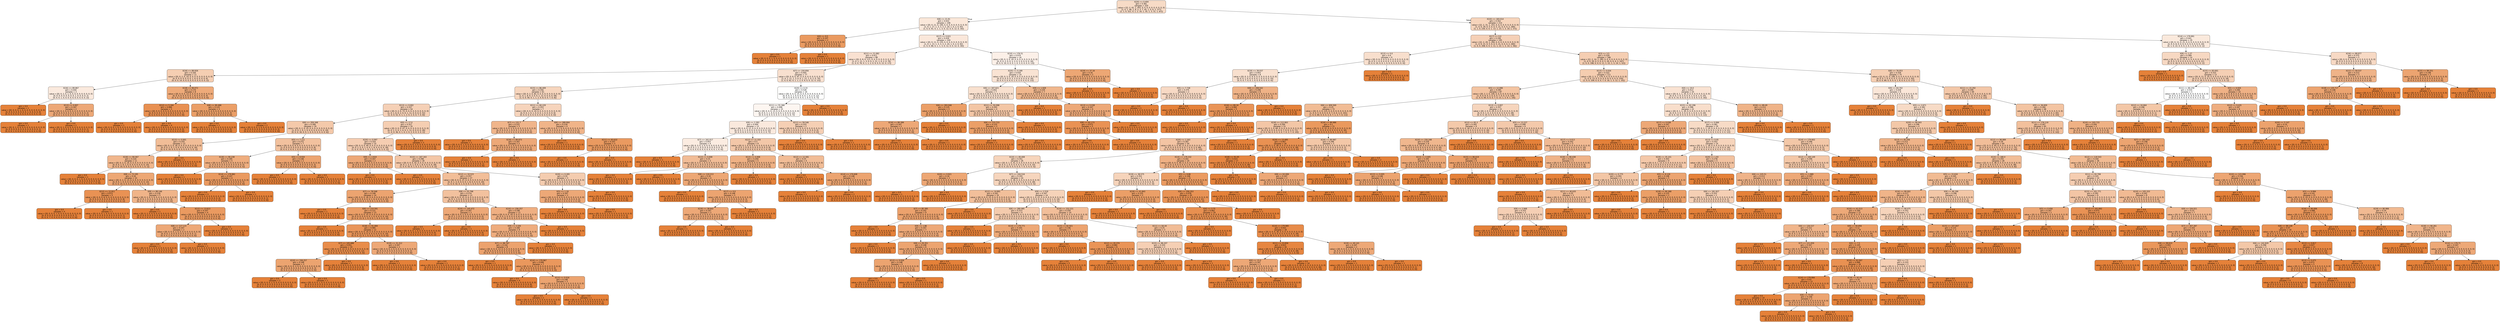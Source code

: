 digraph Tree {
node [shape=box, style="filled, rounded", color="black", fontname=helvetica] ;
edge [fontname=helvetica] ;
0 [label="X[20] <= 0.404\ngini = 0.381\nsamples = 320\nvalue = [[2, 2, 42, 1, 455, 0, 0, 0, 0, 0, 0, 0, 0, 0, 0]\n[2, 0, 1, 46, 1, 8, 3, 3, 7, 45, 1, 0, 6, 2, 377]\n[2, 1, 0, 321, 0, 1, 2, 16, 1, 35, 1, 3, 31, 1, 87]]", fillcolor="#e5813949"] ;
1 [label="X[8] <= 21.91\ngini = 0.433\nsamples = 106\nvalue = [[0, 0, 11, 0, 140, 0, 0, 0, 0, 0, 0, 0, 0, 0, 0]\n[1, 0, 1, 17, 1, 3, 3, 3, 2, 24, 1, 0, 2, 0, 93]\n[1, 0, 0, 91, 0, 1, 1, 3, 0, 12, 0, 0, 12, 0, 30]]", fillcolor="#e5813930"] ;
0 -> 1 [labeldistance=2.5, labelangle=45, headlabel="True"] ;
2 [label="X[0] <= 9.5\ngini = 0.107\nsamples = 2\nvalue = [[0, 0, 0, 0, 5, 0, 0, 0, 0, 0, 0, 0, 0, 0, 0]\n[0, 0, 0, 4, 0, 0, 0, 0, 0, 0, 0, 0, 0, 0, 1]\n[0, 0, 0, 5, 0, 0, 0, 0, 0, 0, 0, 0, 0, 0, 0]]", fillcolor="#e58139cc"] ;
1 -> 2 ;
3 [label="gini = 0.0\nsamples = 1\nvalue = [[0, 0, 0, 0, 1, 0, 0, 0, 0, 0, 0, 0, 0, 0, 0]\n[0, 0, 0, 0, 0, 0, 0, 0, 0, 0, 0, 0, 0, 0, 1]\n[0, 0, 0, 1, 0, 0, 0, 0, 0, 0, 0, 0, 0, 0, 0]]", fillcolor="#e58139ff"] ;
2 -> 3 ;
4 [label="gini = 0.0\nsamples = 1\nvalue = [[0, 0, 0, 0, 4, 0, 0, 0, 0, 0, 0, 0, 0, 0, 0]\n[0, 0, 0, 4, 0, 0, 0, 0, 0, 0, 0, 0, 0, 0, 0]\n[0, 0, 0, 4, 0, 0, 0, 0, 0, 0, 0, 0, 0, 0, 0]]", fillcolor="#e58139ff"] ;
2 -> 4 ;
5 [label="X[17] <= 0.021\ngini = 0.434\nsamples = 104\nvalue = [[0, 0, 11, 0, 135, 0, 0, 0, 0, 0, 0, 0, 0, 0, 0]\n[1, 0, 1, 13, 1, 3, 3, 3, 2, 24, 1, 0, 2, 0, 92]\n[1, 0, 0, 86, 0, 1, 1, 3, 0, 12, 0, 0, 12, 0, 30]]", fillcolor="#e581392f"] ;
1 -> 5 ;
6 [label="X[11] <= 21.082\ngini = 0.411\nsamples = 88\nvalue = [[0, 0, 8, 0, 111, 0, 0, 0, 0, 0, 0, 0, 0, 0, 0]\n[1, 0, 1, 11, 1, 3, 0, 0, 2, 21, 1, 0, 2, 0, 76]\n[1, 0, 0, 76, 0, 1, 1, 2, 0, 9, 0, 0, 12, 0, 17]]", fillcolor="#e581393b"] ;
5 -> 6 ;
7 [label="X[16] <= 89.926\ngini = 0.326\nsamples = 11\nvalue = [[0, 0, 2, 0, 14, 0, 0, 0, 0, 0, 0, 0, 0, 0, 0]\n[0, 0, 0, 0, 0, 0, 0, 0, 1, 9, 0, 0, 0, 0, 6]\n[0, 0, 0, 14, 0, 0, 0, 0, 0, 0, 0, 0, 0, 0, 2]]", fillcolor="#e5813963"] ;
6 -> 7 ;
8 [label="X[16] <= 89.867\ngini = 0.444\nsamples = 3\nvalue = [[0, 0, 2, 0, 1, 0, 0, 0, 0, 0, 0, 0, 0, 0, 0]\n[0, 0, 0, 0, 0, 0, 0, 0, 0, 1, 0, 0, 0, 0, 2]\n[0, 0, 0, 1, 0, 0, 0, 0, 0, 0, 0, 0, 0, 0, 2]]", fillcolor="#e581392b"] ;
7 -> 8 ;
9 [label="gini = 0.0\nsamples = 1\nvalue = [[0, 0, 0, 0, 1, 0, 0, 0, 0, 0, 0, 0, 0, 0, 0]\n[0, 0, 0, 0, 0, 0, 0, 0, 0, 1, 0, 0, 0, 0, 0]\n[0, 0, 0, 0, 0, 0, 0, 0, 0, 0, 0, 0, 0, 0, 1]]", fillcolor="#e58139ff"] ;
8 -> 9 ;
10 [label="X[13] <= 0.007\ngini = 0.167\nsamples = 2\nvalue = [[0, 0, 2, 0, 0, 0, 0, 0, 0, 0, 0, 0, 0, 0, 0]\n[0, 0, 0, 0, 0, 0, 0, 0, 0, 0, 0, 0, 0, 0, 2]\n[0, 0, 0, 1, 0, 0, 0, 0, 0, 0, 0, 0, 0, 0, 1]]", fillcolor="#e58139af"] ;
8 -> 10 ;
11 [label="gini = 0.0\nsamples = 1\nvalue = [[0, 0, 1, 0, 0, 0, 0, 0, 0, 0, 0, 0, 0, 0, 0]\n[0, 0, 0, 0, 0, 0, 0, 0, 0, 0, 0, 0, 0, 0, 1]\n[0, 0, 0, 1, 0, 0, 0, 0, 0, 0, 0, 0, 0, 0, 0]]", fillcolor="#e58139ff"] ;
10 -> 11 ;
12 [label="gini = 0.0\nsamples = 1\nvalue = [[0, 0, 1, 0, 0, 0, 0, 0, 0, 0, 0, 0, 0, 0, 0]\n[0, 0, 0, 0, 0, 0, 0, 0, 0, 0, 0, 0, 0, 0, 1]\n[0, 0, 0, 0, 0, 0, 0, 0, 0, 0, 0, 0, 0, 0, 1]]", fillcolor="#e58139ff"] ;
10 -> 12 ;
13 [label="X[18] <= 90.072\ngini = 0.174\nsamples = 8\nvalue = [[0, 0, 0, 0, 13, 0, 0, 0, 0, 0, 0, 0, 0, 0, 0]\n[0, 0, 0, 0, 0, 0, 0, 0, 1, 8, 0, 0, 0, 0, 4]\n[0, 0, 0, 13, 0, 0, 0, 0, 0, 0, 0, 0, 0, 0, 0]]", fillcolor="#e58139ac"] ;
7 -> 13 ;
14 [label="X[12] <= 5.164\ngini = 0.066\nsamples = 5\nvalue = [[0, 0, 0, 0, 9, 0, 0, 0, 0, 0, 0, 0, 0, 0, 0]\n[0, 0, 0, 0, 0, 0, 0, 0, 0, 8, 0, 0, 0, 0, 1]\n[0, 0, 0, 9, 0, 0, 0, 0, 0, 0, 0, 0, 0, 0, 0]]", fillcolor="#e58139e0"] ;
13 -> 14 ;
15 [label="gini = 0.0\nsamples = 1\nvalue = [[0, 0, 0, 0, 1, 0, 0, 0, 0, 0, 0, 0, 0, 0, 0]\n[0, 0, 0, 0, 0, 0, 0, 0, 0, 0, 0, 0, 0, 0, 1]\n[0, 0, 0, 1, 0, 0, 0, 0, 0, 0, 0, 0, 0, 0, 0]]", fillcolor="#e58139ff"] ;
14 -> 15 ;
16 [label="gini = 0.0\nsamples = 4\nvalue = [[0, 0, 0, 0, 8, 0, 0, 0, 0, 0, 0, 0, 0, 0, 0]\n[0, 0, 0, 0, 0, 0, 0, 0, 0, 8, 0, 0, 0, 0, 0]\n[0, 0, 0, 8, 0, 0, 0, 0, 0, 0, 0, 0, 0, 0, 0]]", fillcolor="#e58139ff"] ;
14 -> 16 ;
17 [label="X[8] <= 80.488\ngini = 0.125\nsamples = 3\nvalue = [[0, 0, 0, 0, 4, 0, 0, 0, 0, 0, 0, 0, 0, 0, 0]\n[0, 0, 0, 0, 0, 0, 0, 0, 1, 0, 0, 0, 0, 0, 3]\n[0, 0, 0, 4, 0, 0, 0, 0, 0, 0, 0, 0, 0, 0, 0]]", fillcolor="#e58139c3"] ;
13 -> 17 ;
18 [label="gini = 0.0\nsamples = 1\nvalue = [[0, 0, 0, 0, 1, 0, 0, 0, 0, 0, 0, 0, 0, 0, 0]\n[0, 0, 0, 0, 0, 0, 0, 0, 1, 0, 0, 0, 0, 0, 0]\n[0, 0, 0, 1, 0, 0, 0, 0, 0, 0, 0, 0, 0, 0, 0]]", fillcolor="#e58139ff"] ;
17 -> 18 ;
19 [label="gini = 0.0\nsamples = 2\nvalue = [[0, 0, 0, 0, 3, 0, 0, 0, 0, 0, 0, 0, 0, 0, 0]\n[0, 0, 0, 0, 0, 0, 0, 0, 0, 0, 0, 0, 0, 0, 3]\n[0, 0, 0, 3, 0, 0, 0, 0, 0, 0, 0, 0, 0, 0, 0]]", fillcolor="#e58139ff"] ;
17 -> 19 ;
20 [label="X[7] <= 150.956\ngini = 0.405\nsamples = 77\nvalue = [[0, 0, 6, 0, 97, 0, 0, 0, 0, 0, 0, 0, 0, 0, 0]\n[1, 0, 1, 11, 1, 3, 0, 0, 1, 12, 1, 0, 2, 0, 70]\n[1, 0, 0, 62, 0, 1, 1, 2, 0, 9, 0, 0, 12, 0, 15]]", fillcolor="#e581393d"] ;
6 -> 20 ;
21 [label="X[15] <= 86.409\ngini = 0.356\nsamples = 61\nvalue = [[0, 0, 2, 0, 82, 0, 0, 0, 0, 0, 0, 0, 0, 0, 0]\n[1, 0, 1, 8, 0, 3, 0, 0, 1, 12, 0, 0, 0, 0, 58]\n[1, 0, 0, 56, 0, 1, 1, 2, 0, 8, 0, 0, 7, 0, 8]]", fillcolor="#e5813955"] ;
20 -> 21 ;
22 [label="X[13] <= 0.002\ngini = 0.337\nsamples = 54\nvalue = [[0, 0, 2, 0, 72, 0, 0, 0, 0, 0, 0, 0, 0, 0, 0]\n[1, 0, 1, 6, 0, 2, 0, 0, 1, 11, 0, 0, 0, 0, 52]\n[1, 0, 0, 52, 0, 1, 1, 2, 0, 2, 0, 0, 7, 0, 8]]", fillcolor="#e581395e"] ;
21 -> 22 ;
23 [label="X[6] <= 359.348\ngini = 0.306\nsamples = 19\nvalue = [[0, 0, 2, 0, 25, 0, 0, 0, 0, 0, 0, 0, 0, 0, 0]\n[1, 0, 0, 1, 0, 1, 0, 0, 0, 0, 0, 0, 0, 0, 24]\n[0, 0, 0, 16, 0, 0, 1, 0, 0, 0, 0, 0, 4, 0, 6]]", fillcolor="#e581396d"] ;
22 -> 23 ;
24 [label="X[13] <= 0.001\ngini = 0.255\nsamples = 12\nvalue = [[0, 0, 2, 0, 16, 0, 0, 0, 0, 0, 0, 0, 0, 0, 0]\n[0, 0, 0, 1, 0, 1, 0, 0, 0, 0, 0, 0, 0, 0, 16]\n[0, 0, 0, 14, 0, 0, 0, 0, 0, 0, 0, 0, 3, 0, 1]]", fillcolor="#e5813985"] ;
23 -> 24 ;
25 [label="X[18] <= 90.067\ngini = 0.224\nsamples = 11\nvalue = [[0, 0, 2, 0, 14, 0, 0, 0, 0, 0, 0, 0, 0, 0, 0]\n[0, 0, 0, 1, 0, 1, 0, 0, 0, 0, 0, 0, 0, 0, 14]\n[0, 0, 0, 14, 0, 0, 0, 0, 0, 0, 0, 0, 1, 0, 1]]", fillcolor="#e5813994"] ;
24 -> 25 ;
26 [label="gini = 0.0\nsamples = 1\nvalue = [[0, 0, 0, 0, 1, 0, 0, 0, 0, 0, 0, 0, 0, 0, 0]\n[0, 0, 0, 0, 0, 1, 0, 0, 0, 0, 0, 0, 0, 0, 0]\n[0, 0, 0, 0, 0, 0, 0, 0, 0, 0, 0, 0, 1, 0, 0]]", fillcolor="#e58139ff"] ;
25 -> 26 ;
27 [label="X[8] <= 73.195\ngini = 0.16\nsamples = 10\nvalue = [[0, 0, 2, 0, 13, 0, 0, 0, 0, 0, 0, 0, 0, 0, 0]\n[0, 0, 0, 1, 0, 0, 0, 0, 0, 0, 0, 0, 0, 0, 14]\n[0, 0, 0, 14, 0, 0, 0, 0, 0, 0, 0, 0, 0, 0, 1]]", fillcolor="#e58139b2"] ;
25 -> 27 ;
28 [label="X[12] <= 12.911\ngini = 0.073\nsamples = 5\nvalue = [[0, 0, 0, 0, 8, 0, 0, 0, 0, 0, 0, 0, 0, 0, 0]\n[0, 0, 0, 0, 0, 0, 0, 0, 0, 0, 0, 0, 0, 0, 8]\n[0, 0, 0, 7, 0, 0, 0, 0, 0, 0, 0, 0, 0, 0, 1]]", fillcolor="#e58139dc"] ;
27 -> 28 ;
29 [label="gini = 0.0\nsamples = 4\nvalue = [[0, 0, 0, 0, 7, 0, 0, 0, 0, 0, 0, 0, 0, 0, 0]\n[0, 0, 0, 0, 0, 0, 0, 0, 0, 0, 0, 0, 0, 0, 7]\n[0, 0, 0, 7, 0, 0, 0, 0, 0, 0, 0, 0, 0, 0, 0]]", fillcolor="#e58139ff"] ;
28 -> 29 ;
30 [label="gini = 0.0\nsamples = 1\nvalue = [[0, 0, 0, 0, 1, 0, 0, 0, 0, 0, 0, 0, 0, 0, 0]\n[0, 0, 0, 0, 0, 0, 0, 0, 0, 0, 0, 0, 0, 0, 1]\n[0, 0, 0, 0, 0, 0, 0, 0, 0, 0, 0, 0, 0, 0, 1]]", fillcolor="#e58139ff"] ;
28 -> 30 ;
31 [label="X[8] <= 89.146\ngini = 0.218\nsamples = 5\nvalue = [[0, 0, 2, 0, 5, 0, 0, 0, 0, 0, 0, 0, 0, 0, 0]\n[0, 0, 0, 1, 0, 0, 0, 0, 0, 0, 0, 0, 0, 0, 6]\n[0, 0, 0, 7, 0, 0, 0, 0, 0, 0, 0, 0, 0, 0, 0]]", fillcolor="#e5813997"] ;
27 -> 31 ;
32 [label="gini = 0.0\nsamples = 1\nvalue = [[0, 0, 2, 0, 0, 0, 0, 0, 0, 0, 0, 0, 0, 0, 0]\n[0, 0, 0, 0, 0, 0, 0, 0, 0, 0, 0, 0, 0, 0, 2]\n[0, 0, 0, 2, 0, 0, 0, 0, 0, 0, 0, 0, 0, 0, 0]]", fillcolor="#e58139ff"] ;
31 -> 32 ;
33 [label="X[12] <= 13.613\ngini = 0.107\nsamples = 4\nvalue = [[0, 0, 0, 0, 5, 0, 0, 0, 0, 0, 0, 0, 0, 0, 0]\n[0, 0, 0, 1, 0, 0, 0, 0, 0, 0, 0, 0, 0, 0, 4]\n[0, 0, 0, 5, 0, 0, 0, 0, 0, 0, 0, 0, 0, 0, 0]]", fillcolor="#e58139cc"] ;
31 -> 33 ;
34 [label="X[8] <= 117.115\ngini = 0.167\nsamples = 2\nvalue = [[0, 0, 0, 0, 2, 0, 0, 0, 0, 0, 0, 0, 0, 0, 0]\n[0, 0, 0, 1, 0, 0, 0, 0, 0, 0, 0, 0, 0, 0, 1]\n[0, 0, 0, 2, 0, 0, 0, 0, 0, 0, 0, 0, 0, 0, 0]]", fillcolor="#e58139af"] ;
33 -> 34 ;
35 [label="gini = 0.0\nsamples = 1\nvalue = [[0, 0, 0, 0, 1, 0, 0, 0, 0, 0, 0, 0, 0, 0, 0]\n[0, 0, 0, 1, 0, 0, 0, 0, 0, 0, 0, 0, 0, 0, 0]\n[0, 0, 0, 1, 0, 0, 0, 0, 0, 0, 0, 0, 0, 0, 0]]", fillcolor="#e58139ff"] ;
34 -> 35 ;
36 [label="gini = 0.0\nsamples = 1\nvalue = [[0, 0, 0, 0, 1, 0, 0, 0, 0, 0, 0, 0, 0, 0, 0]\n[0, 0, 0, 0, 0, 0, 0, 0, 0, 0, 0, 0, 0, 0, 1]\n[0, 0, 0, 1, 0, 0, 0, 0, 0, 0, 0, 0, 0, 0, 0]]", fillcolor="#e58139ff"] ;
34 -> 36 ;
37 [label="gini = 0.0\nsamples = 2\nvalue = [[0, 0, 0, 0, 3, 0, 0, 0, 0, 0, 0, 0, 0, 0, 0]\n[0, 0, 0, 0, 0, 0, 0, 0, 0, 0, 0, 0, 0, 0, 3]\n[0, 0, 0, 3, 0, 0, 0, 0, 0, 0, 0, 0, 0, 0, 0]]", fillcolor="#e58139ff"] ;
33 -> 37 ;
38 [label="gini = 0.0\nsamples = 1\nvalue = [[0, 0, 0, 0, 2, 0, 0, 0, 0, 0, 0, 0, 0, 0, 0]\n[0, 0, 0, 0, 0, 0, 0, 0, 0, 0, 0, 0, 0, 0, 2]\n[0, 0, 0, 0, 0, 0, 0, 0, 0, 0, 0, 0, 2, 0, 0]]", fillcolor="#e58139ff"] ;
24 -> 38 ;
39 [label="X[5] <= 7.111\ngini = 0.272\nsamples = 7\nvalue = [[0, 0, 0, 0, 9, 0, 0, 0, 0, 0, 0, 0, 0, 0, 0]\n[1, 0, 0, 0, 0, 0, 0, 0, 0, 0, 0, 0, 0, 0, 8]\n[0, 0, 0, 2, 0, 0, 1, 0, 0, 0, 0, 0, 1, 0, 5]]", fillcolor="#e581397d"] ;
23 -> 39 ;
40 [label="X[18] <= 90.238\ngini = 0.185\nsamples = 5\nvalue = [[0, 0, 0, 0, 6, 0, 0, 0, 0, 0, 0, 0, 0, 0, 0]\n[1, 0, 0, 0, 0, 0, 0, 0, 0, 0, 0, 0, 0, 0, 5]\n[0, 0, 0, 0, 0, 0, 1, 0, 0, 0, 0, 0, 0, 0, 5]]", fillcolor="#e58139a6"] ;
39 -> 40 ;
41 [label="gini = 0.0\nsamples = 1\nvalue = [[0, 0, 0, 0, 1, 0, 0, 0, 0, 0, 0, 0, 0, 0, 0]\n[1, 0, 0, 0, 0, 0, 0, 0, 0, 0, 0, 0, 0, 0, 0]\n[0, 0, 0, 0, 0, 0, 0, 0, 0, 0, 0, 0, 0, 0, 1]]", fillcolor="#e58139ff"] ;
40 -> 41 ;
42 [label="X[14] <= 179.982\ngini = 0.107\nsamples = 4\nvalue = [[0, 0, 0, 0, 5, 0, 0, 0, 0, 0, 0, 0, 0, 0, 0]\n[0, 0, 0, 0, 0, 0, 0, 0, 0, 0, 0, 0, 0, 0, 5]\n[0, 0, 0, 0, 0, 0, 1, 0, 0, 0, 0, 0, 0, 0, 4]]", fillcolor="#e58139cc"] ;
40 -> 42 ;
43 [label="gini = 0.0\nsamples = 3\nvalue = [[0, 0, 0, 0, 4, 0, 0, 0, 0, 0, 0, 0, 0, 0, 0]\n[0, 0, 0, 0, 0, 0, 0, 0, 0, 0, 0, 0, 0, 0, 4]\n[0, 0, 0, 0, 0, 0, 0, 0, 0, 0, 0, 0, 0, 0, 4]]", fillcolor="#e58139ff"] ;
42 -> 43 ;
44 [label="gini = 0.0\nsamples = 1\nvalue = [[0, 0, 0, 0, 1, 0, 0, 0, 0, 0, 0, 0, 0, 0, 0]\n[0, 0, 0, 0, 0, 0, 0, 0, 0, 0, 0, 0, 0, 0, 1]\n[0, 0, 0, 0, 0, 0, 1, 0, 0, 0, 0, 0, 0, 0, 0]]", fillcolor="#e58139ff"] ;
42 -> 44 ;
45 [label="X[5] <= 8.934\ngini = 0.148\nsamples = 2\nvalue = [[0, 0, 0, 0, 3, 0, 0, 0, 0, 0, 0, 0, 0, 0, 0]\n[0, 0, 0, 0, 0, 0, 0, 0, 0, 0, 0, 0, 0, 0, 3]\n[0, 0, 0, 2, 0, 0, 0, 0, 0, 0, 0, 0, 1, 0, 0]]", fillcolor="#e58139b8"] ;
39 -> 45 ;
46 [label="gini = 0.0\nsamples = 1\nvalue = [[0, 0, 0, 0, 1, 0, 0, 0, 0, 0, 0, 0, 0, 0, 0]\n[0, 0, 0, 0, 0, 0, 0, 0, 0, 0, 0, 0, 0, 0, 1]\n[0, 0, 0, 0, 0, 0, 0, 0, 0, 0, 0, 0, 1, 0, 0]]", fillcolor="#e58139ff"] ;
45 -> 46 ;
47 [label="gini = 0.0\nsamples = 1\nvalue = [[0, 0, 0, 0, 2, 0, 0, 0, 0, 0, 0, 0, 0, 0, 0]\n[0, 0, 0, 0, 0, 0, 0, 0, 0, 0, 0, 0, 0, 0, 2]\n[0, 0, 0, 2, 0, 0, 0, 0, 0, 0, 0, 0, 0, 0, 0]]", fillcolor="#e58139ff"] ;
45 -> 47 ;
48 [label="X[0] <= 17.0\ngini = 0.327\nsamples = 35\nvalue = [[0, 0, 0, 0, 47, 0, 0, 0, 0, 0, 0, 0, 0, 0, 0]\n[0, 0, 1, 5, 0, 1, 0, 0, 1, 11, 0, 0, 0, 0, 28]\n[1, 0, 0, 36, 0, 1, 0, 2, 0, 2, 0, 0, 3, 0, 2]]", fillcolor="#e5813963"] ;
22 -> 48 ;
49 [label="X[20] <= 0.097\ngini = 0.324\nsamples = 32\nvalue = [[0, 0, 0, 0, 44, 0, 0, 0, 0, 0, 0, 0, 0, 0, 0]\n[0, 0, 1, 5, 0, 1, 0, 0, 1, 8, 0, 0, 0, 0, 28]\n[1, 0, 0, 33, 0, 1, 0, 2, 0, 2, 0, 0, 3, 0, 2]]", fillcolor="#e5813964"] ;
48 -> 49 ;
50 [label="X[9] <= 2.819\ngini = 0.167\nsamples = 2\nvalue = [[0, 0, 0, 0, 2, 0, 0, 0, 0, 0, 0, 0, 0, 0, 0]\n[0, 0, 0, 2, 0, 0, 0, 0, 0, 0, 0, 0, 0, 0, 0]\n[0, 0, 0, 0, 0, 0, 0, 0, 0, 1, 0, 0, 1, 0, 0]]", fillcolor="#e58139af"] ;
49 -> 50 ;
51 [label="gini = 0.0\nsamples = 1\nvalue = [[0, 0, 0, 0, 1, 0, 0, 0, 0, 0, 0, 0, 0, 0, 0]\n[0, 0, 0, 1, 0, 0, 0, 0, 0, 0, 0, 0, 0, 0, 0]\n[0, 0, 0, 0, 0, 0, 0, 0, 0, 0, 0, 0, 1, 0, 0]]", fillcolor="#e58139ff"] ;
50 -> 51 ;
52 [label="gini = 0.0\nsamples = 1\nvalue = [[0, 0, 0, 0, 1, 0, 0, 0, 0, 0, 0, 0, 0, 0, 0]\n[0, 0, 0, 1, 0, 0, 0, 0, 0, 0, 0, 0, 0, 0, 0]\n[0, 0, 0, 0, 0, 0, 0, 0, 0, 1, 0, 0, 0, 0, 0]]", fillcolor="#e58139ff"] ;
50 -> 52 ;
53 [label="X[10] <= 167.163\ngini = 0.296\nsamples = 30\nvalue = [[0, 0, 0, 0, 42, 0, 0, 0, 0, 0, 0, 0, 0, 0, 0]\n[0, 0, 1, 3, 0, 1, 0, 0, 1, 8, 0, 0, 0, 0, 28]\n[1, 0, 0, 33, 0, 1, 0, 2, 0, 1, 0, 0, 2, 0, 2]]", fillcolor="#e5813972"] ;
49 -> 53 ;
54 [label="X[12] <= 10.515\ngini = 0.257\nsamples = 27\nvalue = [[0, 0, 0, 0, 37, 0, 0, 0, 0, 0, 0, 0, 0, 0, 0]\n[0, 0, 1, 3, 0, 0, 0, 0, 1, 8, 0, 0, 0, 0, 24]\n[1, 0, 0, 32, 0, 1, 0, 0, 0, 1, 0, 0, 0, 0, 2]]", fillcolor="#e5813984"] ;
53 -> 54 ;
55 [label="X[7] <= 78.548\ngini = 0.148\nsamples = 14\nvalue = [[0, 0, 0, 0, 16, 0, 0, 0, 0, 0, 0, 0, 0, 0, 0]\n[0, 0, 0, 0, 0, 0, 0, 0, 1, 0, 0, 0, 0, 0, 15]\n[1, 0, 0, 13, 0, 1, 0, 0, 0, 1, 0, 0, 0, 0, 0]]", fillcolor="#e58139b8"] ;
54 -> 55 ;
56 [label="gini = 0.0\nsamples = 1\nvalue = [[0, 0, 0, 0, 1, 0, 0, 0, 0, 0, 0, 0, 0, 0, 0]\n[0, 0, 0, 0, 0, 0, 0, 0, 0, 0, 0, 0, 0, 0, 1]\n[1, 0, 0, 0, 0, 0, 0, 0, 0, 0, 0, 0, 0, 0, 0]]", fillcolor="#e58139ff"] ;
55 -> 56 ;
57 [label="X[6] <= 210.591\ngini = 0.121\nsamples = 13\nvalue = [[0, 0, 0, 0, 15, 0, 0, 0, 0, 0, 0, 0, 0, 0, 0]\n[0, 0, 0, 0, 0, 0, 0, 0, 1, 0, 0, 0, 0, 0, 14]\n[0, 0, 0, 13, 0, 1, 0, 0, 0, 1, 0, 0, 0, 0, 0]]", fillcolor="#e58139c5"] ;
55 -> 57 ;
58 [label="gini = 0.0\nsamples = 1\nvalue = [[0, 0, 0, 0, 1, 0, 0, 0, 0, 0, 0, 0, 0, 0, 0]\n[0, 0, 0, 0, 0, 0, 0, 0, 1, 0, 0, 0, 0, 0, 0]\n[0, 0, 0, 1, 0, 0, 0, 0, 0, 0, 0, 0, 0, 0, 0]]", fillcolor="#e58139ff"] ;
57 -> 58 ;
59 [label="X[18] <= 91.084\ngini = 0.085\nsamples = 12\nvalue = [[0, 0, 0, 0, 14, 0, 0, 0, 0, 0, 0, 0, 0, 0, 0]\n[0, 0, 0, 0, 0, 0, 0, 0, 0, 0, 0, 0, 0, 0, 14]\n[0, 0, 0, 12, 0, 1, 0, 0, 0, 1, 0, 0, 0, 0, 0]]", fillcolor="#e58139d6"] ;
57 -> 59 ;
60 [label="X[7] <= 105.688\ngini = 0.051\nsamples = 10\nvalue = [[0, 0, 0, 0, 12, 0, 0, 0, 0, 0, 0, 0, 0, 0, 0]\n[0, 0, 0, 0, 0, 0, 0, 0, 0, 0, 0, 0, 0, 0, 12]\n[0, 0, 0, 11, 0, 0, 0, 0, 0, 1, 0, 0, 0, 0, 0]]", fillcolor="#e58139e7"] ;
59 -> 60 ;
61 [label="X[10] <= 158.257\ngini = 0.148\nsamples = 3\nvalue = [[0, 0, 0, 0, 3, 0, 0, 0, 0, 0, 0, 0, 0, 0, 0]\n[0, 0, 0, 0, 0, 0, 0, 0, 0, 0, 0, 0, 0, 0, 3]\n[0, 0, 0, 2, 0, 0, 0, 0, 0, 1, 0, 0, 0, 0, 0]]", fillcolor="#e58139b8"] ;
60 -> 61 ;
62 [label="gini = 0.0\nsamples = 2\nvalue = [[0, 0, 0, 0, 2, 0, 0, 0, 0, 0, 0, 0, 0, 0, 0]\n[0, 0, 0, 0, 0, 0, 0, 0, 0, 0, 0, 0, 0, 0, 2]\n[0, 0, 0, 2, 0, 0, 0, 0, 0, 0, 0, 0, 0, 0, 0]]", fillcolor="#e58139ff"] ;
61 -> 62 ;
63 [label="gini = 0.0\nsamples = 1\nvalue = [[0, 0, 0, 0, 1, 0, 0, 0, 0, 0, 0, 0, 0, 0, 0]\n[0, 0, 0, 0, 0, 0, 0, 0, 0, 0, 0, 0, 0, 0, 1]\n[0, 0, 0, 0, 0, 0, 0, 0, 0, 1, 0, 0, 0, 0, 0]]", fillcolor="#e58139ff"] ;
61 -> 63 ;
64 [label="gini = 0.0\nsamples = 7\nvalue = [[0, 0, 0, 0, 9, 0, 0, 0, 0, 0, 0, 0, 0, 0, 0]\n[0, 0, 0, 0, 0, 0, 0, 0, 0, 0, 0, 0, 0, 0, 9]\n[0, 0, 0, 9, 0, 0, 0, 0, 0, 0, 0, 0, 0, 0, 0]]", fillcolor="#e58139ff"] ;
60 -> 64 ;
65 [label="X[19] <= 31.312\ngini = 0.167\nsamples = 2\nvalue = [[0, 0, 0, 0, 2, 0, 0, 0, 0, 0, 0, 0, 0, 0, 0]\n[0, 0, 0, 0, 0, 0, 0, 0, 0, 0, 0, 0, 0, 0, 2]\n[0, 0, 0, 1, 0, 1, 0, 0, 0, 0, 0, 0, 0, 0, 0]]", fillcolor="#e58139af"] ;
59 -> 65 ;
66 [label="gini = 0.0\nsamples = 1\nvalue = [[0, 0, 0, 0, 1, 0, 0, 0, 0, 0, 0, 0, 0, 0, 0]\n[0, 0, 0, 0, 0, 0, 0, 0, 0, 0, 0, 0, 0, 0, 1]\n[0, 0, 0, 1, 0, 0, 0, 0, 0, 0, 0, 0, 0, 0, 0]]", fillcolor="#e58139ff"] ;
65 -> 66 ;
67 [label="gini = 0.0\nsamples = 1\nvalue = [[0, 0, 0, 0, 1, 0, 0, 0, 0, 0, 0, 0, 0, 0, 0]\n[0, 0, 0, 0, 0, 0, 0, 0, 0, 0, 0, 0, 0, 0, 1]\n[0, 0, 0, 0, 0, 1, 0, 0, 0, 0, 0, 0, 0, 0, 0]]", fillcolor="#e58139ff"] ;
65 -> 67 ;
68 [label="X[8] <= 55.798\ngini = 0.274\nsamples = 13\nvalue = [[0, 0, 0, 0, 21, 0, 0, 0, 0, 0, 0, 0, 0, 0, 0]\n[0, 0, 1, 3, 0, 0, 0, 0, 0, 8, 0, 0, 0, 0, 9]\n[0, 0, 0, 19, 0, 0, 0, 0, 0, 0, 0, 0, 0, 0, 2]]", fillcolor="#e581397c"] ;
54 -> 68 ;
69 [label="X[10] <= 145.472\ngini = 0.167\nsamples = 2\nvalue = [[0, 0, 0, 0, 2, 0, 0, 0, 0, 0, 0, 0, 0, 0, 0]\n[0, 0, 1, 1, 0, 0, 0, 0, 0, 0, 0, 0, 0, 0, 0]\n[0, 0, 0, 0, 0, 0, 0, 0, 0, 0, 0, 0, 0, 0, 2]]", fillcolor="#e58139af"] ;
68 -> 69 ;
70 [label="gini = 0.0\nsamples = 1\nvalue = [[0, 0, 0, 0, 1, 0, 0, 0, 0, 0, 0, 0, 0, 0, 0]\n[0, 0, 1, 0, 0, 0, 0, 0, 0, 0, 0, 0, 0, 0, 0]\n[0, 0, 0, 0, 0, 0, 0, 0, 0, 0, 0, 0, 0, 0, 1]]", fillcolor="#e58139ff"] ;
69 -> 70 ;
71 [label="gini = 0.0\nsamples = 1\nvalue = [[0, 0, 0, 0, 1, 0, 0, 0, 0, 0, 0, 0, 0, 0, 0]\n[0, 0, 0, 1, 0, 0, 0, 0, 0, 0, 0, 0, 0, 0, 0]\n[0, 0, 0, 0, 0, 0, 0, 0, 0, 0, 0, 0, 0, 0, 1]]", fillcolor="#e58139ff"] ;
69 -> 71 ;
72 [label="X[10] <= 156.257\ngini = 0.196\nsamples = 11\nvalue = [[0, 0, 0, 0, 19, 0, 0, 0, 0, 0, 0, 0, 0, 0, 0]\n[0, 0, 0, 2, 0, 0, 0, 0, 0, 8, 0, 0, 0, 0, 9]\n[0, 0, 0, 19, 0, 0, 0, 0, 0, 0, 0, 0, 0, 0, 0]]", fillcolor="#e58139a1"] ;
68 -> 72 ;
73 [label="X[9] <= 3.326\ngini = 0.184\nsamples = 9\nvalue = [[0, 0, 0, 0, 15, 0, 0, 0, 0, 0, 0, 0, 0, 0, 0]\n[0, 0, 0, 2, 0, 0, 0, 0, 0, 4, 0, 0, 0, 0, 9]\n[0, 0, 0, 15, 0, 0, 0, 0, 0, 0, 0, 0, 0, 0, 0]]", fillcolor="#e58139a7"] ;
72 -> 73 ;
74 [label="X[7] <= 86.767\ngini = 0.142\nsamples = 8\nvalue = [[0, 0, 0, 0, 13, 0, 0, 0, 0, 0, 0, 0, 0, 0, 0]\n[0, 0, 0, 0, 0, 0, 0, 0, 0, 4, 0, 0, 0, 0, 9]\n[0, 0, 0, 13, 0, 0, 0, 0, 0, 0, 0, 0, 0, 0, 0]]", fillcolor="#e58139bb"] ;
73 -> 74 ;
75 [label="gini = 0.0\nsamples = 1\nvalue = [[0, 0, 0, 0, 2, 0, 0, 0, 0, 0, 0, 0, 0, 0, 0]\n[0, 0, 0, 0, 0, 0, 0, 0, 0, 2, 0, 0, 0, 0, 0]\n[0, 0, 0, 2, 0, 0, 0, 0, 0, 0, 0, 0, 0, 0, 0]]", fillcolor="#e58139ff"] ;
74 -> 75 ;
76 [label="X[14] <= 179.967\ngini = 0.099\nsamples = 7\nvalue = [[0, 0, 0, 0, 11, 0, 0, 0, 0, 0, 0, 0, 0, 0, 0]\n[0, 0, 0, 0, 0, 0, 0, 0, 0, 2, 0, 0, 0, 0, 9]\n[0, 0, 0, 11, 0, 0, 0, 0, 0, 0, 0, 0, 0, 0, 0]]", fillcolor="#e58139d0"] ;
74 -> 76 ;
77 [label="gini = 0.0\nsamples = 4\nvalue = [[0, 0, 0, 0, 8, 0, 0, 0, 0, 0, 0, 0, 0, 0, 0]\n[0, 0, 0, 0, 0, 0, 0, 0, 0, 0, 0, 0, 0, 0, 8]\n[0, 0, 0, 8, 0, 0, 0, 0, 0, 0, 0, 0, 0, 0, 0]]", fillcolor="#e58139ff"] ;
76 -> 77 ;
78 [label="X[13] <= 0.016\ngini = 0.148\nsamples = 3\nvalue = [[0, 0, 0, 0, 3, 0, 0, 0, 0, 0, 0, 0, 0, 0, 0]\n[0, 0, 0, 0, 0, 0, 0, 0, 0, 2, 0, 0, 0, 0, 1]\n[0, 0, 0, 3, 0, 0, 0, 0, 0, 0, 0, 0, 0, 0, 0]]", fillcolor="#e58139b8"] ;
76 -> 78 ;
79 [label="gini = 0.0\nsamples = 2\nvalue = [[0, 0, 0, 0, 2, 0, 0, 0, 0, 0, 0, 0, 0, 0, 0]\n[0, 0, 0, 0, 0, 0, 0, 0, 0, 2, 0, 0, 0, 0, 0]\n[0, 0, 0, 2, 0, 0, 0, 0, 0, 0, 0, 0, 0, 0, 0]]", fillcolor="#e58139ff"] ;
78 -> 79 ;
80 [label="gini = 0.0\nsamples = 1\nvalue = [[0, 0, 0, 0, 1, 0, 0, 0, 0, 0, 0, 0, 0, 0, 0]\n[0, 0, 0, 0, 0, 0, 0, 0, 0, 0, 0, 0, 0, 0, 1]\n[0, 0, 0, 1, 0, 0, 0, 0, 0, 0, 0, 0, 0, 0, 0]]", fillcolor="#e58139ff"] ;
78 -> 80 ;
81 [label="gini = 0.0\nsamples = 1\nvalue = [[0, 0, 0, 0, 2, 0, 0, 0, 0, 0, 0, 0, 0, 0, 0]\n[0, 0, 0, 2, 0, 0, 0, 0, 0, 0, 0, 0, 0, 0, 0]\n[0, 0, 0, 2, 0, 0, 0, 0, 0, 0, 0, 0, 0, 0, 0]]", fillcolor="#e58139ff"] ;
73 -> 81 ;
82 [label="gini = 0.0\nsamples = 2\nvalue = [[0, 0, 0, 0, 4, 0, 0, 0, 0, 0, 0, 0, 0, 0, 0]\n[0, 0, 0, 0, 0, 0, 0, 0, 0, 4, 0, 0, 0, 0, 0]\n[0, 0, 0, 4, 0, 0, 0, 0, 0, 0, 0, 0, 0, 0, 0]]", fillcolor="#e58139ff"] ;
72 -> 82 ;
83 [label="X[20] <= 0.265\ngini = 0.32\nsamples = 3\nvalue = [[0, 0, 0, 0, 5, 0, 0, 0, 0, 0, 0, 0, 0, 0, 0]\n[0, 0, 0, 0, 0, 1, 0, 0, 0, 0, 0, 0, 0, 0, 4]\n[0, 0, 0, 1, 0, 0, 0, 2, 0, 0, 0, 0, 2, 0, 0]]", fillcolor="#e5813966"] ;
53 -> 83 ;
84 [label="X[5] <= 1.19\ngini = 0.167\nsamples = 2\nvalue = [[0, 0, 0, 0, 4, 0, 0, 0, 0, 0, 0, 0, 0, 0, 0]\n[0, 0, 0, 0, 0, 0, 0, 0, 0, 0, 0, 0, 0, 0, 4]\n[0, 0, 0, 0, 0, 0, 0, 2, 0, 0, 0, 0, 2, 0, 0]]", fillcolor="#e58139af"] ;
83 -> 84 ;
85 [label="gini = 0.0\nsamples = 1\nvalue = [[0, 0, 0, 0, 2, 0, 0, 0, 0, 0, 0, 0, 0, 0, 0]\n[0, 0, 0, 0, 0, 0, 0, 0, 0, 0, 0, 0, 0, 0, 2]\n[0, 0, 0, 0, 0, 0, 0, 2, 0, 0, 0, 0, 0, 0, 0]]", fillcolor="#e58139ff"] ;
84 -> 85 ;
86 [label="gini = 0.0\nsamples = 1\nvalue = [[0, 0, 0, 0, 2, 0, 0, 0, 0, 0, 0, 0, 0, 0, 0]\n[0, 0, 0, 0, 0, 0, 0, 0, 0, 0, 0, 0, 0, 0, 2]\n[0, 0, 0, 0, 0, 0, 0, 0, 0, 0, 0, 0, 2, 0, 0]]", fillcolor="#e58139ff"] ;
84 -> 86 ;
87 [label="gini = 0.0\nsamples = 1\nvalue = [[0, 0, 0, 0, 1, 0, 0, 0, 0, 0, 0, 0, 0, 0, 0]\n[0, 0, 0, 0, 0, 1, 0, 0, 0, 0, 0, 0, 0, 0, 0]\n[0, 0, 0, 1, 0, 0, 0, 0, 0, 0, 0, 0, 0, 0, 0]]", fillcolor="#e58139ff"] ;
83 -> 87 ;
88 [label="gini = 0.0\nsamples = 3\nvalue = [[0, 0, 0, 0, 3, 0, 0, 0, 0, 0, 0, 0, 0, 0, 0]\n[0, 0, 0, 0, 0, 0, 0, 0, 0, 3, 0, 0, 0, 0, 0]\n[0, 0, 0, 3, 0, 0, 0, 0, 0, 0, 0, 0, 0, 0, 0]]", fillcolor="#e58139ff"] ;
48 -> 88 ;
89 [label="X[11] <= 60.229\ngini = 0.353\nsamples = 7\nvalue = [[0, 0, 0, 0, 10, 0, 0, 0, 0, 0, 0, 0, 0, 0, 0]\n[0, 0, 0, 2, 0, 1, 0, 0, 0, 1, 0, 0, 0, 0, 6]\n[0, 0, 0, 4, 0, 0, 0, 0, 0, 6, 0, 0, 0, 0, 0]]", fillcolor="#e5813956"] ;
21 -> 89 ;
90 [label="X[7] <= 131.7\ngini = 0.222\nsamples = 3\nvalue = [[0, 0, 0, 0, 3, 0, 0, 0, 0, 0, 0, 0, 0, 0, 0]\n[0, 0, 0, 0, 0, 1, 0, 0, 0, 1, 0, 0, 0, 0, 1]\n[0, 0, 0, 3, 0, 0, 0, 0, 0, 0, 0, 0, 0, 0, 0]]", fillcolor="#e5813995"] ;
89 -> 90 ;
91 [label="gini = 0.0\nsamples = 1\nvalue = [[0, 0, 0, 0, 1, 0, 0, 0, 0, 0, 0, 0, 0, 0, 0]\n[0, 0, 0, 0, 0, 1, 0, 0, 0, 0, 0, 0, 0, 0, 0]\n[0, 0, 0, 1, 0, 0, 0, 0, 0, 0, 0, 0, 0, 0, 0]]", fillcolor="#e58139ff"] ;
90 -> 91 ;
92 [label="X[16] <= 89.973\ngini = 0.167\nsamples = 2\nvalue = [[0, 0, 0, 0, 2, 0, 0, 0, 0, 0, 0, 0, 0, 0, 0]\n[0, 0, 0, 0, 0, 0, 0, 0, 0, 1, 0, 0, 0, 0, 1]\n[0, 0, 0, 2, 0, 0, 0, 0, 0, 0, 0, 0, 0, 0, 0]]", fillcolor="#e58139af"] ;
90 -> 92 ;
93 [label="gini = 0.0\nsamples = 1\nvalue = [[0, 0, 0, 0, 1, 0, 0, 0, 0, 0, 0, 0, 0, 0, 0]\n[0, 0, 0, 0, 0, 0, 0, 0, 0, 0, 0, 0, 0, 0, 1]\n[0, 0, 0, 1, 0, 0, 0, 0, 0, 0, 0, 0, 0, 0, 0]]", fillcolor="#e58139ff"] ;
92 -> 93 ;
94 [label="gini = 0.0\nsamples = 1\nvalue = [[0, 0, 0, 0, 1, 0, 0, 0, 0, 0, 0, 0, 0, 0, 0]\n[0, 0, 0, 0, 0, 0, 0, 0, 0, 1, 0, 0, 0, 0, 0]\n[0, 0, 0, 1, 0, 0, 0, 0, 0, 0, 0, 0, 0, 0, 0]]", fillcolor="#e58139ff"] ;
92 -> 94 ;
95 [label="X[6] <= 289.904\ngini = 0.218\nsamples = 4\nvalue = [[0, 0, 0, 0, 7, 0, 0, 0, 0, 0, 0, 0, 0, 0, 0]\n[0, 0, 0, 2, 0, 0, 0, 0, 0, 0, 0, 0, 0, 0, 5]\n[0, 0, 0, 1, 0, 0, 0, 0, 0, 6, 0, 0, 0, 0, 0]]", fillcolor="#e5813997"] ;
89 -> 95 ;
96 [label="gini = 0.0\nsamples = 1\nvalue = [[0, 0, 0, 0, 2, 0, 0, 0, 0, 0, 0, 0, 0, 0, 0]\n[0, 0, 0, 2, 0, 0, 0, 0, 0, 0, 0, 0, 0, 0, 0]\n[0, 0, 0, 0, 0, 0, 0, 0, 0, 2, 0, 0, 0, 0, 0]]", fillcolor="#e58139ff"] ;
95 -> 96 ;
97 [label="X[11] <= 83.632\ngini = 0.107\nsamples = 3\nvalue = [[0, 0, 0, 0, 5, 0, 0, 0, 0, 0, 0, 0, 0, 0, 0]\n[0, 0, 0, 0, 0, 0, 0, 0, 0, 0, 0, 0, 0, 0, 5]\n[0, 0, 0, 1, 0, 0, 0, 0, 0, 4, 0, 0, 0, 0, 0]]", fillcolor="#e58139cc"] ;
95 -> 97 ;
98 [label="gini = 0.0\nsamples = 2\nvalue = [[0, 0, 0, 0, 4, 0, 0, 0, 0, 0, 0, 0, 0, 0, 0]\n[0, 0, 0, 0, 0, 0, 0, 0, 0, 0, 0, 0, 0, 0, 4]\n[0, 0, 0, 0, 0, 0, 0, 0, 0, 4, 0, 0, 0, 0, 0]]", fillcolor="#e58139ff"] ;
97 -> 98 ;
99 [label="gini = 0.0\nsamples = 1\nvalue = [[0, 0, 0, 0, 1, 0, 0, 0, 0, 0, 0, 0, 0, 0, 0]\n[0, 0, 0, 0, 0, 0, 0, 0, 0, 0, 0, 0, 0, 0, 1]\n[0, 0, 0, 1, 0, 0, 0, 0, 0, 0, 0, 0, 0, 0, 0]]", fillcolor="#e58139ff"] ;
97 -> 99 ;
100 [label="X[20] <= 0.33\ngini = 0.528\nsamples = 16\nvalue = [[0, 0, 4, 0, 15, 0, 0, 0, 0, 0, 0, 0, 0, 0, 0]\n[0, 0, 0, 3, 1, 0, 0, 0, 0, 0, 1, 0, 2, 0, 12]\n[0, 0, 0, 6, 0, 0, 0, 0, 0, 1, 0, 0, 5, 0, 7]]", fillcolor="#e5813902"] ;
20 -> 100 ;
101 [label="X[11] <= 55.368\ngini = 0.498\nsamples = 15\nvalue = [[0, 0, 4, 0, 13, 0, 0, 0, 0, 0, 0, 0, 0, 0, 0]\n[0, 0, 0, 3, 1, 0, 0, 0, 0, 0, 1, 0, 0, 0, 12]\n[0, 0, 0, 6, 0, 0, 0, 0, 0, 1, 0, 0, 3, 0, 7]]", fillcolor="#e5813911"] ;
100 -> 101 ;
102 [label="X[9] <= 2.283\ngini = 0.444\nsamples = 13\nvalue = [[0, 0, 4, 0, 11, 0, 0, 0, 0, 0, 0, 0, 0, 0, 0]\n[0, 0, 0, 2, 1, 0, 0, 0, 0, 0, 0, 0, 0, 0, 12]\n[0, 0, 0, 6, 0, 0, 0, 0, 0, 0, 0, 0, 2, 0, 7]]", fillcolor="#e581392b"] ;
101 -> 102 ;
103 [label="X[7] <= 162.017\ngini = 0.453\nsamples = 4\nvalue = [[0, 0, 3, 0, 2, 0, 0, 0, 0, 0, 0, 0, 0, 0, 0]\n[0, 0, 0, 1, 1, 0, 0, 0, 0, 0, 0, 0, 0, 0, 3]\n[0, 0, 0, 0, 0, 0, 0, 0, 0, 0, 0, 0, 1, 0, 4]]", fillcolor="#e5813926"] ;
102 -> 103 ;
104 [label="gini = 0.0\nsamples = 1\nvalue = [[0, 0, 0, 0, 1, 0, 0, 0, 0, 0, 0, 0, 0, 0, 0]\n[0, 0, 0, 1, 0, 0, 0, 0, 0, 0, 0, 0, 0, 0, 0]\n[0, 0, 0, 0, 0, 0, 0, 0, 0, 0, 0, 0, 1, 0, 0]]", fillcolor="#e58139ff"] ;
103 -> 104 ;
105 [label="X[13] <= 0.008\ngini = 0.25\nsamples = 3\nvalue = [[0, 0, 3, 0, 1, 0, 0, 0, 0, 0, 0, 0, 0, 0, 0]\n[0, 0, 0, 0, 1, 0, 0, 0, 0, 0, 0, 0, 0, 0, 3]\n[0, 0, 0, 0, 0, 0, 0, 0, 0, 0, 0, 0, 0, 0, 4]]", fillcolor="#e5813987"] ;
103 -> 105 ;
106 [label="gini = 0.0\nsamples = 2\nvalue = [[0, 0, 3, 0, 0, 0, 0, 0, 0, 0, 0, 0, 0, 0, 0]\n[0, 0, 0, 0, 0, 0, 0, 0, 0, 0, 0, 0, 0, 0, 3]\n[0, 0, 0, 0, 0, 0, 0, 0, 0, 0, 0, 0, 0, 0, 3]]", fillcolor="#e58139ff"] ;
105 -> 106 ;
107 [label="gini = 0.0\nsamples = 1\nvalue = [[0, 0, 0, 0, 1, 0, 0, 0, 0, 0, 0, 0, 0, 0, 0]\n[0, 0, 0, 0, 1, 0, 0, 0, 0, 0, 0, 0, 0, 0, 0]\n[0, 0, 0, 0, 0, 0, 0, 0, 0, 0, 0, 0, 0, 0, 1]]", fillcolor="#e58139ff"] ;
105 -> 107 ;
108 [label="X[12] <= 11.333\ngini = 0.3\nsamples = 9\nvalue = [[0, 0, 1, 0, 9, 0, 0, 0, 0, 0, 0, 0, 0, 0, 0]\n[0, 0, 0, 1, 0, 0, 0, 0, 0, 0, 0, 0, 0, 0, 9]\n[0, 0, 0, 6, 0, 0, 0, 0, 0, 0, 0, 0, 1, 0, 3]]", fillcolor="#e5813970"] ;
102 -> 108 ;
109 [label="X[13] <= 0.008\ngini = 0.204\nsamples = 5\nvalue = [[0, 0, 0, 0, 6, 0, 0, 0, 0, 0, 0, 0, 0, 0, 0]\n[0, 0, 0, 0, 0, 0, 0, 0, 0, 0, 0, 0, 0, 0, 6]\n[0, 0, 0, 2, 0, 0, 0, 0, 0, 0, 0, 0, 1, 0, 3]]", fillcolor="#e581399e"] ;
108 -> 109 ;
110 [label="X[8] <= 110.213\ngini = 0.16\nsamples = 4\nvalue = [[0, 0, 0, 0, 5, 0, 0, 0, 0, 0, 0, 0, 0, 0, 0]\n[0, 0, 0, 0, 0, 0, 0, 0, 0, 0, 0, 0, 0, 0, 5]\n[0, 0, 0, 2, 0, 0, 0, 0, 0, 0, 0, 0, 0, 0, 3]]", fillcolor="#e58139b2"] ;
109 -> 110 ;
111 [label="gini = 0.0\nsamples = 1\nvalue = [[0, 0, 0, 0, 2, 0, 0, 0, 0, 0, 0, 0, 0, 0, 0]\n[0, 0, 0, 0, 0, 0, 0, 0, 0, 0, 0, 0, 0, 0, 2]\n[0, 0, 0, 0, 0, 0, 0, 0, 0, 0, 0, 0, 0, 0, 2]]", fillcolor="#e58139ff"] ;
110 -> 111 ;
112 [label="X[17] <= 0.0\ngini = 0.148\nsamples = 3\nvalue = [[0, 0, 0, 0, 3, 0, 0, 0, 0, 0, 0, 0, 0, 0, 0]\n[0, 0, 0, 0, 0, 0, 0, 0, 0, 0, 0, 0, 0, 0, 3]\n[0, 0, 0, 2, 0, 0, 0, 0, 0, 0, 0, 0, 0, 0, 1]]", fillcolor="#e58139b8"] ;
110 -> 112 ;
113 [label="X[19] <= 38.642\ngini = 0.167\nsamples = 2\nvalue = [[0, 0, 0, 0, 2, 0, 0, 0, 0, 0, 0, 0, 0, 0, 0]\n[0, 0, 0, 0, 0, 0, 0, 0, 0, 0, 0, 0, 0, 0, 2]\n[0, 0, 0, 1, 0, 0, 0, 0, 0, 0, 0, 0, 0, 0, 1]]", fillcolor="#e58139af"] ;
112 -> 113 ;
114 [label="gini = 0.0\nsamples = 1\nvalue = [[0, 0, 0, 0, 1, 0, 0, 0, 0, 0, 0, 0, 0, 0, 0]\n[0, 0, 0, 0, 0, 0, 0, 0, 0, 0, 0, 0, 0, 0, 1]\n[0, 0, 0, 0, 0, 0, 0, 0, 0, 0, 0, 0, 0, 0, 1]]", fillcolor="#e58139ff"] ;
113 -> 114 ;
115 [label="gini = 0.0\nsamples = 1\nvalue = [[0, 0, 0, 0, 1, 0, 0, 0, 0, 0, 0, 0, 0, 0, 0]\n[0, 0, 0, 0, 0, 0, 0, 0, 0, 0, 0, 0, 0, 0, 1]\n[0, 0, 0, 1, 0, 0, 0, 0, 0, 0, 0, 0, 0, 0, 0]]", fillcolor="#e58139ff"] ;
113 -> 115 ;
116 [label="gini = 0.0\nsamples = 1\nvalue = [[0, 0, 0, 0, 1, 0, 0, 0, 0, 0, 0, 0, 0, 0, 0]\n[0, 0, 0, 0, 0, 0, 0, 0, 0, 0, 0, 0, 0, 0, 1]\n[0, 0, 0, 1, 0, 0, 0, 0, 0, 0, 0, 0, 0, 0, 0]]", fillcolor="#e58139ff"] ;
112 -> 116 ;
117 [label="gini = 0.0\nsamples = 1\nvalue = [[0, 0, 0, 0, 1, 0, 0, 0, 0, 0, 0, 0, 0, 0, 0]\n[0, 0, 0, 0, 0, 0, 0, 0, 0, 0, 0, 0, 0, 0, 1]\n[0, 0, 0, 0, 0, 0, 0, 0, 0, 0, 0, 0, 1, 0, 0]]", fillcolor="#e58139ff"] ;
109 -> 117 ;
118 [label="X[12] <= 12.581\ngini = 0.25\nsamples = 4\nvalue = [[0, 0, 1, 0, 3, 0, 0, 0, 0, 0, 0, 0, 0, 0, 0]\n[0, 0, 0, 1, 0, 0, 0, 0, 0, 0, 0, 0, 0, 0, 3]\n[0, 0, 0, 4, 0, 0, 0, 0, 0, 0, 0, 0, 0, 0, 0]]", fillcolor="#e5813987"] ;
108 -> 118 ;
119 [label="gini = 0.0\nsamples = 1\nvalue = [[0, 0, 1, 0, 0, 0, 0, 0, 0, 0, 0, 0, 0, 0, 0]\n[0, 0, 0, 0, 0, 0, 0, 0, 0, 0, 0, 0, 0, 0, 1]\n[0, 0, 0, 1, 0, 0, 0, 0, 0, 0, 0, 0, 0, 0, 0]]", fillcolor="#e58139ff"] ;
118 -> 119 ;
120 [label="X[14] <= 179.608\ngini = 0.148\nsamples = 3\nvalue = [[0, 0, 0, 0, 3, 0, 0, 0, 0, 0, 0, 0, 0, 0, 0]\n[0, 0, 0, 1, 0, 0, 0, 0, 0, 0, 0, 0, 0, 0, 2]\n[0, 0, 0, 3, 0, 0, 0, 0, 0, 0, 0, 0, 0, 0, 0]]", fillcolor="#e58139b8"] ;
118 -> 120 ;
121 [label="gini = 0.0\nsamples = 1\nvalue = [[0, 0, 0, 0, 1, 0, 0, 0, 0, 0, 0, 0, 0, 0, 0]\n[0, 0, 0, 1, 0, 0, 0, 0, 0, 0, 0, 0, 0, 0, 0]\n[0, 0, 0, 1, 0, 0, 0, 0, 0, 0, 0, 0, 0, 0, 0]]", fillcolor="#e58139ff"] ;
120 -> 121 ;
122 [label="gini = 0.0\nsamples = 2\nvalue = [[0, 0, 0, 0, 2, 0, 0, 0, 0, 0, 0, 0, 0, 0, 0]\n[0, 0, 0, 0, 0, 0, 0, 0, 0, 0, 0, 0, 0, 0, 2]\n[0, 0, 0, 2, 0, 0, 0, 0, 0, 0, 0, 0, 0, 0, 0]]", fillcolor="#e58139ff"] ;
120 -> 122 ;
123 [label="X[11] <= 59.546\ngini = 0.333\nsamples = 2\nvalue = [[0, 0, 0, 0, 2, 0, 0, 0, 0, 0, 0, 0, 0, 0, 0]\n[0, 0, 0, 1, 0, 0, 0, 0, 0, 0, 1, 0, 0, 0, 0]\n[0, 0, 0, 0, 0, 0, 0, 0, 0, 1, 0, 0, 1, 0, 0]]", fillcolor="#e5813960"] ;
101 -> 123 ;
124 [label="gini = 0.0\nsamples = 1\nvalue = [[0, 0, 0, 0, 1, 0, 0, 0, 0, 0, 0, 0, 0, 0, 0]\n[0, 0, 0, 0, 0, 0, 0, 0, 0, 0, 1, 0, 0, 0, 0]\n[0, 0, 0, 0, 0, 0, 0, 0, 0, 1, 0, 0, 0, 0, 0]]", fillcolor="#e58139ff"] ;
123 -> 124 ;
125 [label="gini = 0.0\nsamples = 1\nvalue = [[0, 0, 0, 0, 1, 0, 0, 0, 0, 0, 0, 0, 0, 0, 0]\n[0, 0, 0, 1, 0, 0, 0, 0, 0, 0, 0, 0, 0, 0, 0]\n[0, 0, 0, 0, 0, 0, 0, 0, 0, 0, 0, 0, 1, 0, 0]]", fillcolor="#e58139ff"] ;
123 -> 125 ;
126 [label="gini = 0.0\nsamples = 1\nvalue = [[0, 0, 0, 0, 2, 0, 0, 0, 0, 0, 0, 0, 0, 0, 0]\n[0, 0, 0, 0, 0, 0, 0, 0, 0, 0, 0, 0, 2, 0, 0]\n[0, 0, 0, 0, 0, 0, 0, 0, 0, 0, 0, 0, 2, 0, 0]]", fillcolor="#e58139ff"] ;
100 -> 126 ;
127 [label="X[10] <= 176.51\ngini = 0.474\nsamples = 16\nvalue = [[0, 0, 3, 0, 24, 0, 0, 0, 0, 0, 0, 0, 0, 0, 0]\n[0, 0, 0, 2, 0, 0, 3, 3, 0, 3, 0, 0, 0, 0, 16]\n[0, 0, 0, 10, 0, 0, 0, 1, 0, 3, 0, 0, 0, 0, 13]]", fillcolor="#e581391d"] ;
5 -> 127 ;
128 [label="X[20] <= 0.189\ngini = 0.416\nsamples = 14\nvalue = [[0, 0, 3, 0, 19, 0, 0, 0, 0, 0, 0, 0, 0, 0, 0]\n[0, 0, 0, 0, 0, 0, 3, 3, 0, 0, 0, 0, 0, 0, 16]\n[0, 0, 0, 5, 0, 0, 0, 1, 0, 3, 0, 0, 0, 0, 13]]", fillcolor="#e5813938"] ;
127 -> 128 ;
129 [label="X[6] <= 347.621\ngini = 0.403\nsamples = 7\nvalue = [[0, 0, 3, 0, 6, 0, 0, 0, 0, 0, 0, 0, 0, 0, 0]\n[0, 0, 0, 0, 0, 0, 0, 1, 0, 0, 0, 0, 0, 0, 8]\n[0, 0, 0, 5, 0, 0, 0, 0, 0, 3, 0, 0, 0, 0, 1]]", fillcolor="#e581393e"] ;
128 -> 129 ;
130 [label="X[6] <= 283.048\ngini = 0.125\nsamples = 3\nvalue = [[0, 0, 3, 0, 1, 0, 0, 0, 0, 0, 0, 0, 0, 0, 0]\n[0, 0, 0, 0, 0, 0, 0, 0, 0, 0, 0, 0, 0, 0, 4]\n[0, 0, 0, 4, 0, 0, 0, 0, 0, 0, 0, 0, 0, 0, 0]]", fillcolor="#e58139c3"] ;
129 -> 130 ;
131 [label="X[16] <= 89.399\ngini = 0.167\nsamples = 2\nvalue = [[0, 0, 1, 0, 1, 0, 0, 0, 0, 0, 0, 0, 0, 0, 0]\n[0, 0, 0, 0, 0, 0, 0, 0, 0, 0, 0, 0, 0, 0, 2]\n[0, 0, 0, 2, 0, 0, 0, 0, 0, 0, 0, 0, 0, 0, 0]]", fillcolor="#e58139af"] ;
130 -> 131 ;
132 [label="gini = 0.0\nsamples = 1\nvalue = [[0, 0, 0, 0, 1, 0, 0, 0, 0, 0, 0, 0, 0, 0, 0]\n[0, 0, 0, 0, 0, 0, 0, 0, 0, 0, 0, 0, 0, 0, 1]\n[0, 0, 0, 1, 0, 0, 0, 0, 0, 0, 0, 0, 0, 0, 0]]", fillcolor="#e58139ff"] ;
131 -> 132 ;
133 [label="gini = 0.0\nsamples = 1\nvalue = [[0, 0, 1, 0, 0, 0, 0, 0, 0, 0, 0, 0, 0, 0, 0]\n[0, 0, 0, 0, 0, 0, 0, 0, 0, 0, 0, 0, 0, 0, 1]\n[0, 0, 0, 1, 0, 0, 0, 0, 0, 0, 0, 0, 0, 0, 0]]", fillcolor="#e58139ff"] ;
131 -> 133 ;
134 [label="gini = 0.0\nsamples = 1\nvalue = [[0, 0, 2, 0, 0, 0, 0, 0, 0, 0, 0, 0, 0, 0, 0]\n[0, 0, 0, 0, 0, 0, 0, 0, 0, 0, 0, 0, 0, 0, 2]\n[0, 0, 0, 2, 0, 0, 0, 0, 0, 0, 0, 0, 0, 0, 0]]", fillcolor="#e58139ff"] ;
130 -> 134 ;
135 [label="X[11] <= 50.098\ngini = 0.293\nsamples = 4\nvalue = [[0, 0, 0, 0, 5, 0, 0, 0, 0, 0, 0, 0, 0, 0, 0]\n[0, 0, 0, 0, 0, 0, 0, 1, 0, 0, 0, 0, 0, 0, 4]\n[0, 0, 0, 1, 0, 0, 0, 0, 0, 3, 0, 0, 0, 0, 1]]", fillcolor="#e5813973"] ;
129 -> 135 ;
136 [label="X[6] <= 723.723\ngini = 0.125\nsamples = 3\nvalue = [[0, 0, 0, 0, 4, 0, 0, 0, 0, 0, 0, 0, 0, 0, 0]\n[0, 0, 0, 0, 0, 0, 0, 0, 0, 0, 0, 0, 0, 0, 4]\n[0, 0, 0, 1, 0, 0, 0, 0, 0, 3, 0, 0, 0, 0, 0]]", fillcolor="#e58139c3"] ;
135 -> 136 ;
137 [label="gini = 0.0\nsamples = 2\nvalue = [[0, 0, 0, 0, 3, 0, 0, 0, 0, 0, 0, 0, 0, 0, 0]\n[0, 0, 0, 0, 0, 0, 0, 0, 0, 0, 0, 0, 0, 0, 3]\n[0, 0, 0, 0, 0, 0, 0, 0, 0, 3, 0, 0, 0, 0, 0]]", fillcolor="#e58139ff"] ;
136 -> 137 ;
138 [label="gini = 0.0\nsamples = 1\nvalue = [[0, 0, 0, 0, 1, 0, 0, 0, 0, 0, 0, 0, 0, 0, 0]\n[0, 0, 0, 0, 0, 0, 0, 0, 0, 0, 0, 0, 0, 0, 1]\n[0, 0, 0, 1, 0, 0, 0, 0, 0, 0, 0, 0, 0, 0, 0]]", fillcolor="#e58139ff"] ;
136 -> 138 ;
139 [label="gini = 0.0\nsamples = 1\nvalue = [[0, 0, 0, 0, 1, 0, 0, 0, 0, 0, 0, 0, 0, 0, 0]\n[0, 0, 0, 0, 0, 0, 0, 1, 0, 0, 0, 0, 0, 0, 0]\n[0, 0, 0, 0, 0, 0, 0, 0, 0, 0, 0, 0, 0, 0, 1]]", fillcolor="#e58139ff"] ;
135 -> 139 ;
140 [label="X[9] <= 1.928\ngini = 0.229\nsamples = 7\nvalue = [[0, 0, 0, 0, 13, 0, 0, 0, 0, 0, 0, 0, 0, 0, 0]\n[0, 0, 0, 0, 0, 0, 3, 2, 0, 0, 0, 0, 0, 0, 8]\n[0, 0, 0, 0, 0, 0, 0, 1, 0, 0, 0, 0, 0, 0, 12]]", fillcolor="#e5813992"] ;
128 -> 140 ;
141 [label="gini = 0.0\nsamples = 1\nvalue = [[0, 0, 0, 0, 3, 0, 0, 0, 0, 0, 0, 0, 0, 0, 0]\n[0, 0, 0, 0, 0, 0, 3, 0, 0, 0, 0, 0, 0, 0, 0]\n[0, 0, 0, 0, 0, 0, 0, 0, 0, 0, 0, 0, 0, 0, 3]]", fillcolor="#e58139ff"] ;
140 -> 141 ;
142 [label="X[13] <= 0.038\ngini = 0.167\nsamples = 6\nvalue = [[0, 0, 0, 0, 10, 0, 0, 0, 0, 0, 0, 0, 0, 0, 0]\n[0, 0, 0, 0, 0, 0, 0, 2, 0, 0, 0, 0, 0, 0, 8]\n[0, 0, 0, 0, 0, 0, 0, 1, 0, 0, 0, 0, 0, 0, 9]]", fillcolor="#e58139af"] ;
140 -> 142 ;
143 [label="X[8] <= 62.173\ngini = 0.073\nsamples = 5\nvalue = [[0, 0, 0, 0, 8, 0, 0, 0, 0, 0, 0, 0, 0, 0, 0]\n[0, 0, 0, 0, 0, 0, 0, 0, 0, 0, 0, 0, 0, 0, 8]\n[0, 0, 0, 0, 0, 0, 0, 1, 0, 0, 0, 0, 0, 0, 7]]", fillcolor="#e58139dc"] ;
142 -> 143 ;
144 [label="gini = 0.0\nsamples = 1\nvalue = [[0, 0, 0, 0, 1, 0, 0, 0, 0, 0, 0, 0, 0, 0, 0]\n[0, 0, 0, 0, 0, 0, 0, 0, 0, 0, 0, 0, 0, 0, 1]\n[0, 0, 0, 0, 0, 0, 0, 1, 0, 0, 0, 0, 0, 0, 0]]", fillcolor="#e58139ff"] ;
143 -> 144 ;
145 [label="gini = 0.0\nsamples = 4\nvalue = [[0, 0, 0, 0, 7, 0, 0, 0, 0, 0, 0, 0, 0, 0, 0]\n[0, 0, 0, 0, 0, 0, 0, 0, 0, 0, 0, 0, 0, 0, 7]\n[0, 0, 0, 0, 0, 0, 0, 0, 0, 0, 0, 0, 0, 0, 7]]", fillcolor="#e58139ff"] ;
143 -> 145 ;
146 [label="gini = 0.0\nsamples = 1\nvalue = [[0, 0, 0, 0, 2, 0, 0, 0, 0, 0, 0, 0, 0, 0, 0]\n[0, 0, 0, 0, 0, 0, 0, 2, 0, 0, 0, 0, 0, 0, 0]\n[0, 0, 0, 0, 0, 0, 0, 0, 0, 0, 0, 0, 0, 0, 2]]", fillcolor="#e58139ff"] ;
142 -> 146 ;
147 [label="X[19] <= 37.16\ngini = 0.16\nsamples = 2\nvalue = [[0, 0, 0, 0, 5, 0, 0, 0, 0, 0, 0, 0, 0, 0, 0]\n[0, 0, 0, 2, 0, 0, 0, 0, 0, 3, 0, 0, 0, 0, 0]\n[0, 0, 0, 5, 0, 0, 0, 0, 0, 0, 0, 0, 0, 0, 0]]", fillcolor="#e58139b2"] ;
127 -> 147 ;
148 [label="gini = 0.0\nsamples = 1\nvalue = [[0, 0, 0, 0, 3, 0, 0, 0, 0, 0, 0, 0, 0, 0, 0]\n[0, 0, 0, 0, 0, 0, 0, 0, 0, 3, 0, 0, 0, 0, 0]\n[0, 0, 0, 3, 0, 0, 0, 0, 0, 0, 0, 0, 0, 0, 0]]", fillcolor="#e58139ff"] ;
147 -> 148 ;
149 [label="gini = 0.0\nsamples = 1\nvalue = [[0, 0, 0, 0, 2, 0, 0, 0, 0, 0, 0, 0, 0, 0, 0]\n[0, 0, 0, 2, 0, 0, 0, 0, 0, 0, 0, 0, 0, 0, 0]\n[0, 0, 0, 2, 0, 0, 0, 0, 0, 0, 0, 0, 0, 0, 0]]", fillcolor="#e58139ff"] ;
147 -> 149 ;
150 [label="X[10] <= 183.014\ngini = 0.352\nsamples = 214\nvalue = [[2, 2, 31, 1, 315, 0, 0, 0, 0, 0, 0, 0, 0, 0, 0]\n[1, 0, 0, 29, 0, 5, 0, 0, 5, 21, 0, 0, 4, 2, 284]\n[1, 1, 0, 230, 0, 0, 1, 13, 1, 23, 1, 3, 19, 1, 57]]", fillcolor="#e5813957"] ;
0 -> 150 [labeldistance=2.5, labelangle=-45, headlabel="False"] ;
151 [label="X[17] <= 0.0\ngini = 0.336\nsamples = 195\nvalue = [[2, 2, 20, 1, 294, 0, 0, 0, 0, 0, 0, 0, 0, 0, 0]\n[1, 0, 0, 21, 0, 5, 0, 0, 5, 21, 0, 0, 4, 2, 260]\n[1, 0, 0, 208, 0, 0, 1, 11, 1, 22, 1, 3, 14, 1, 56]]", fillcolor="#e581395e"] ;
150 -> 151 ;
152 [label="X[13] <= 0.0\ngini = 0.4\nsamples = 9\nvalue = [[0, 0, 6, 0, 9, 0, 0, 0, 0, 0, 0, 0, 0, 0, 0]\n[0, 0, 0, 1, 0, 0, 0, 0, 0, 1, 0, 0, 0, 0, 13]\n[0, 0, 0, 10, 0, 0, 1, 0, 0, 0, 0, 0, 0, 0, 4]]", fillcolor="#e5813940"] ;
151 -> 152 ;
153 [label="X[19] <= 39.037\ngini = 0.403\nsamples = 8\nvalue = [[0, 0, 3, 0, 9, 0, 0, 0, 0, 0, 0, 0, 0, 0, 0]\n[0, 0, 0, 1, 0, 0, 0, 0, 0, 1, 0, 0, 0, 0, 10]\n[0, 0, 0, 7, 0, 0, 1, 0, 0, 0, 0, 0, 0, 0, 4]]", fillcolor="#e581393e"] ;
152 -> 153 ;
154 [label="X[5] <= 7.738\ngini = 0.375\nsamples = 2\nvalue = [[0, 0, 3, 0, 1, 0, 0, 0, 0, 0, 0, 0, 0, 0, 0]\n[0, 0, 0, 0, 0, 0, 0, 0, 0, 1, 0, 0, 0, 0, 3]\n[0, 0, 0, 1, 0, 0, 0, 0, 0, 0, 0, 0, 0, 0, 3]]", fillcolor="#e581394c"] ;
153 -> 154 ;
155 [label="gini = 0.0\nsamples = 1\nvalue = [[0, 0, 3, 0, 0, 0, 0, 0, 0, 0, 0, 0, 0, 0, 0]\n[0, 0, 0, 0, 0, 0, 0, 0, 0, 0, 0, 0, 0, 0, 3]\n[0, 0, 0, 0, 0, 0, 0, 0, 0, 0, 0, 0, 0, 0, 3]]", fillcolor="#e58139ff"] ;
154 -> 155 ;
156 [label="gini = 0.0\nsamples = 1\nvalue = [[0, 0, 0, 0, 1, 0, 0, 0, 0, 0, 0, 0, 0, 0, 0]\n[0, 0, 0, 0, 0, 0, 0, 0, 0, 1, 0, 0, 0, 0, 0]\n[0, 0, 0, 1, 0, 0, 0, 0, 0, 0, 0, 0, 0, 0, 0]]", fillcolor="#e58139ff"] ;
154 -> 156 ;
157 [label="X[8] <= 208.542\ngini = 0.208\nsamples = 6\nvalue = [[0, 0, 0, 0, 8, 0, 0, 0, 0, 0, 0, 0, 0, 0, 0]\n[0, 0, 0, 1, 0, 0, 0, 0, 0, 0, 0, 0, 0, 0, 7]\n[0, 0, 0, 6, 0, 0, 1, 0, 0, 0, 0, 0, 0, 0, 1]]", fillcolor="#e581399b"] ;
153 -> 157 ;
158 [label="X[16] <= 89.34\ngini = 0.082\nsamples = 5\nvalue = [[0, 0, 0, 0, 7, 0, 0, 0, 0, 0, 0, 0, 0, 0, 0]\n[0, 0, 0, 0, 0, 0, 0, 0, 0, 0, 0, 0, 0, 0, 7]\n[0, 0, 0, 6, 0, 0, 0, 0, 0, 0, 0, 0, 0, 0, 1]]", fillcolor="#e58139d8"] ;
157 -> 158 ;
159 [label="gini = 0.0\nsamples = 1\nvalue = [[0, 0, 0, 0, 1, 0, 0, 0, 0, 0, 0, 0, 0, 0, 0]\n[0, 0, 0, 0, 0, 0, 0, 0, 0, 0, 0, 0, 0, 0, 1]\n[0, 0, 0, 0, 0, 0, 0, 0, 0, 0, 0, 0, 0, 0, 1]]", fillcolor="#e58139ff"] ;
158 -> 159 ;
160 [label="gini = 0.0\nsamples = 4\nvalue = [[0, 0, 0, 0, 6, 0, 0, 0, 0, 0, 0, 0, 0, 0, 0]\n[0, 0, 0, 0, 0, 0, 0, 0, 0, 0, 0, 0, 0, 0, 6]\n[0, 0, 0, 6, 0, 0, 0, 0, 0, 0, 0, 0, 0, 0, 0]]", fillcolor="#e58139ff"] ;
158 -> 160 ;
161 [label="gini = 0.0\nsamples = 1\nvalue = [[0, 0, 0, 0, 1, 0, 0, 0, 0, 0, 0, 0, 0, 0, 0]\n[0, 0, 0, 1, 0, 0, 0, 0, 0, 0, 0, 0, 0, 0, 0]\n[0, 0, 0, 0, 0, 0, 1, 0, 0, 0, 0, 0, 0, 0, 0]]", fillcolor="#e58139ff"] ;
157 -> 161 ;
162 [label="gini = 0.0\nsamples = 1\nvalue = [[0, 0, 3, 0, 0, 0, 0, 0, 0, 0, 0, 0, 0, 0, 0]\n[0, 0, 0, 0, 0, 0, 0, 0, 0, 0, 0, 0, 0, 0, 3]\n[0, 0, 0, 3, 0, 0, 0, 0, 0, 0, 0, 0, 0, 0, 0]]", fillcolor="#e58139ff"] ;
152 -> 162 ;
163 [label="X[3] <= 3.5\ngini = 0.329\nsamples = 186\nvalue = [[2, 2, 14, 1, 285, 0, 0, 0, 0, 0, 0, 0, 0, 0, 0]\n[1, 0, 0, 20, 0, 5, 0, 0, 5, 20, 0, 0, 4, 2, 247]\n[1, 0, 0, 198, 0, 0, 0, 11, 1, 22, 1, 3, 14, 1, 52]]", fillcolor="#e5813962"] ;
151 -> 163 ;
164 [label="X[13] <= 0.034\ngini = 0.322\nsamples = 111\nvalue = [[0, 2, 3, 1, 179, 0, 0, 0, 0, 0, 0, 0, 0, 0, 0]\n[1, 0, 0, 13, 0, 5, 0, 0, 0, 8, 0, 0, 4, 0, 154]\n[1, 0, 0, 109, 0, 0, 0, 7, 0, 16, 1, 3, 12, 1, 35]]", fillcolor="#e5813965"] ;
163 -> 164 ;
165 [label="X[5] <= 12.096\ngini = 0.285\nsamples = 87\nvalue = [[0, 2, 2, 0, 144, 0, 0, 0, 0, 0, 0, 0, 0, 0, 0]\n[1, 0, 0, 6, 0, 2, 0, 0, 0, 7, 0, 0, 3, 0, 129]\n[1, 0, 0, 94, 0, 0, 0, 7, 0, 13, 1, 3, 9, 1, 19]]", fillcolor="#e5813977"] ;
164 -> 165 ;
166 [label="X[6] <= 409.569\ngini = 0.25\nsamples = 72\nvalue = [[0, 0, 2, 0, 115, 0, 0, 0, 0, 0, 0, 0, 0, 0, 0]\n[1, 0, 0, 5, 0, 0, 0, 0, 0, 7, 0, 0, 3, 0, 101]\n[1, 0, 0, 84, 0, 0, 0, 3, 0, 7, 1, 3, 7, 0, 11]]", fillcolor="#e5813988"] ;
165 -> 166 ;
167 [label="X[18] <= 112.063\ngini = 0.294\nsamples = 51\nvalue = [[0, 0, 1, 0, 84, 0, 0, 0, 0, 0, 0, 0, 0, 0, 0]\n[0, 0, 0, 4, 0, 0, 0, 0, 0, 7, 0, 0, 3, 0, 71]\n[1, 0, 0, 54, 0, 0, 0, 3, 0, 7, 0, 3, 7, 0, 10]]", fillcolor="#e5813972"] ;
166 -> 167 ;
168 [label="X[20] <= 1.163\ngini = 0.287\nsamples = 50\nvalue = [[0, 0, 1, 0, 81, 0, 0, 0, 0, 0, 0, 0, 0, 0, 0]\n[0, 0, 0, 4, 0, 0, 0, 0, 0, 7, 0, 0, 3, 0, 68]\n[1, 0, 0, 54, 0, 0, 0, 0, 0, 7, 0, 3, 7, 0, 10]]", fillcolor="#e5813976"] ;
167 -> 168 ;
169 [label="X[10] <= 49.408\ngini = 0.351\nsamples = 26\nvalue = [[0, 0, 1, 0, 41, 0, 0, 0, 0, 0, 0, 0, 0, 0, 0]\n[0, 0, 0, 1, 0, 0, 0, 0, 0, 5, 0, 0, 3, 0, 33]\n[0, 0, 0, 23, 0, 0, 0, 0, 0, 7, 0, 3, 4, 0, 5]]", fillcolor="#e5813957"] ;
168 -> 169 ;
170 [label="X[20] <= 0.921\ngini = 0.16\nsamples = 2\nvalue = [[0, 0, 0, 0, 5, 0, 0, 0, 0, 0, 0, 0, 0, 0, 0]\n[0, 0, 0, 0, 0, 0, 0, 0, 0, 0, 0, 0, 0, 0, 5]\n[0, 0, 0, 2, 0, 0, 0, 0, 0, 0, 0, 3, 0, 0, 0]]", fillcolor="#e58139b2"] ;
169 -> 170 ;
171 [label="gini = 0.0\nsamples = 1\nvalue = [[0, 0, 0, 0, 2, 0, 0, 0, 0, 0, 0, 0, 0, 0, 0]\n[0, 0, 0, 0, 0, 0, 0, 0, 0, 0, 0, 0, 0, 0, 2]\n[0, 0, 0, 2, 0, 0, 0, 0, 0, 0, 0, 0, 0, 0, 0]]", fillcolor="#e58139ff"] ;
170 -> 171 ;
172 [label="gini = 0.0\nsamples = 1\nvalue = [[0, 0, 0, 0, 3, 0, 0, 0, 0, 0, 0, 0, 0, 0, 0]\n[0, 0, 0, 0, 0, 0, 0, 0, 0, 0, 0, 0, 0, 0, 3]\n[0, 0, 0, 0, 0, 0, 0, 0, 0, 0, 0, 3, 0, 0, 0]]", fillcolor="#e58139ff"] ;
170 -> 172 ;
173 [label="X[7] <= 104.516\ngini = 0.355\nsamples = 24\nvalue = [[0, 0, 1, 0, 36, 0, 0, 0, 0, 0, 0, 0, 0, 0, 0]\n[0, 0, 0, 1, 0, 0, 0, 0, 0, 5, 0, 0, 3, 0, 28]\n[0, 0, 0, 21, 0, 0, 0, 0, 0, 7, 0, 0, 4, 0, 5]]", fillcolor="#e5813955"] ;
169 -> 173 ;
174 [label="X[12] <= 14.891\ngini = 0.261\nsamples = 10\nvalue = [[0, 0, 0, 0, 15, 0, 0, 0, 0, 0, 0, 0, 0, 0, 0]\n[0, 0, 0, 0, 0, 0, 0, 0, 0, 4, 0, 0, 2, 0, 9]\n[0, 0, 0, 13, 0, 0, 0, 0, 0, 0, 0, 0, 2, 0, 0]]", fillcolor="#e5813982"] ;
173 -> 174 ;
175 [label="X[7] <= 85.395\ngini = 0.142\nsamples = 9\nvalue = [[0, 0, 0, 0, 13, 0, 0, 0, 0, 0, 0, 0, 0, 0, 0]\n[0, 0, 0, 0, 0, 0, 0, 0, 0, 4, 0, 0, 0, 0, 9]\n[0, 0, 0, 13, 0, 0, 0, 0, 0, 0, 0, 0, 0, 0, 0]]", fillcolor="#e58139bb"] ;
174 -> 175 ;
176 [label="gini = 0.0\nsamples = 2\nvalue = [[0, 0, 0, 0, 5, 0, 0, 0, 0, 0, 0, 0, 0, 0, 0]\n[0, 0, 0, 0, 0, 0, 0, 0, 0, 0, 0, 0, 0, 0, 5]\n[0, 0, 0, 5, 0, 0, 0, 0, 0, 0, 0, 0, 0, 0, 0]]", fillcolor="#e58139ff"] ;
175 -> 176 ;
177 [label="X[9] <= 1.86\ngini = 0.167\nsamples = 7\nvalue = [[0, 0, 0, 0, 8, 0, 0, 0, 0, 0, 0, 0, 0, 0, 0]\n[0, 0, 0, 0, 0, 0, 0, 0, 0, 4, 0, 0, 0, 0, 4]\n[0, 0, 0, 8, 0, 0, 0, 0, 0, 0, 0, 0, 0, 0, 0]]", fillcolor="#e58139af"] ;
175 -> 177 ;
178 [label="gini = 0.0\nsamples = 1\nvalue = [[0, 0, 0, 0, 2, 0, 0, 0, 0, 0, 0, 0, 0, 0, 0]\n[0, 0, 0, 0, 0, 0, 0, 0, 0, 2, 0, 0, 0, 0, 0]\n[0, 0, 0, 2, 0, 0, 0, 0, 0, 0, 0, 0, 0, 0, 0]]", fillcolor="#e58139ff"] ;
177 -> 178 ;
179 [label="X[8] <= 29.351\ngini = 0.148\nsamples = 6\nvalue = [[0, 0, 0, 0, 6, 0, 0, 0, 0, 0, 0, 0, 0, 0, 0]\n[0, 0, 0, 0, 0, 0, 0, 0, 0, 2, 0, 0, 0, 0, 4]\n[0, 0, 0, 6, 0, 0, 0, 0, 0, 0, 0, 0, 0, 0, 0]]", fillcolor="#e58139b8"] ;
177 -> 179 ;
180 [label="X[13] <= 0.026\ngini = 0.148\nsamples = 3\nvalue = [[0, 0, 0, 0, 3, 0, 0, 0, 0, 0, 0, 0, 0, 0, 0]\n[0, 0, 0, 0, 0, 0, 0, 0, 0, 2, 0, 0, 0, 0, 1]\n[0, 0, 0, 3, 0, 0, 0, 0, 0, 0, 0, 0, 0, 0, 0]]", fillcolor="#e58139b8"] ;
179 -> 180 ;
181 [label="gini = 0.0\nsamples = 2\nvalue = [[0, 0, 0, 0, 2, 0, 0, 0, 0, 0, 0, 0, 0, 0, 0]\n[0, 0, 0, 0, 0, 0, 0, 0, 0, 2, 0, 0, 0, 0, 0]\n[0, 0, 0, 2, 0, 0, 0, 0, 0, 0, 0, 0, 0, 0, 0]]", fillcolor="#e58139ff"] ;
180 -> 181 ;
182 [label="gini = 0.0\nsamples = 1\nvalue = [[0, 0, 0, 0, 1, 0, 0, 0, 0, 0, 0, 0, 0, 0, 0]\n[0, 0, 0, 0, 0, 0, 0, 0, 0, 0, 0, 0, 0, 0, 1]\n[0, 0, 0, 1, 0, 0, 0, 0, 0, 0, 0, 0, 0, 0, 0]]", fillcolor="#e58139ff"] ;
180 -> 182 ;
183 [label="gini = 0.0\nsamples = 3\nvalue = [[0, 0, 0, 0, 3, 0, 0, 0, 0, 0, 0, 0, 0, 0, 0]\n[0, 0, 0, 0, 0, 0, 0, 0, 0, 0, 0, 0, 0, 0, 3]\n[0, 0, 0, 3, 0, 0, 0, 0, 0, 0, 0, 0, 0, 0, 0]]", fillcolor="#e58139ff"] ;
179 -> 183 ;
184 [label="gini = 0.0\nsamples = 1\nvalue = [[0, 0, 0, 0, 2, 0, 0, 0, 0, 0, 0, 0, 0, 0, 0]\n[0, 0, 0, 0, 0, 0, 0, 0, 0, 0, 0, 0, 2, 0, 0]\n[0, 0, 0, 0, 0, 0, 0, 0, 0, 0, 0, 0, 2, 0, 0]]", fillcolor="#e58139ff"] ;
174 -> 184 ;
185 [label="X[9] <= 2.519\ngini = 0.347\nsamples = 14\nvalue = [[0, 0, 1, 0, 21, 0, 0, 0, 0, 0, 0, 0, 0, 0, 0]\n[0, 0, 0, 1, 0, 0, 0, 0, 0, 1, 0, 0, 1, 0, 19]\n[0, 0, 0, 8, 0, 0, 0, 0, 0, 7, 0, 0, 2, 0, 5]]", fillcolor="#e5813959"] ;
173 -> 185 ;
186 [label="X[6] <= 280.085\ngini = 0.313\nsamples = 4\nvalue = [[0, 0, 1, 0, 9, 0, 0, 0, 0, 0, 0, 0, 0, 0, 0]\n[0, 0, 0, 0, 0, 0, 0, 0, 0, 0, 0, 0, 1, 0, 9]\n[0, 0, 0, 0, 0, 0, 0, 0, 0, 4, 0, 0, 1, 0, 5]]", fillcolor="#e5813969"] ;
185 -> 186 ;
187 [label="gini = 0.0\nsamples = 1\nvalue = [[0, 0, 1, 0, 0, 0, 0, 0, 0, 0, 0, 0, 0, 0, 0]\n[0, 0, 0, 0, 0, 0, 0, 0, 0, 0, 0, 0, 1, 0, 0]\n[0, 0, 0, 0, 0, 0, 0, 0, 0, 0, 0, 0, 1, 0, 0]]", fillcolor="#e58139ff"] ;
186 -> 187 ;
188 [label="X[14] <= 179.771\ngini = 0.165\nsamples = 3\nvalue = [[0, 0, 0, 0, 9, 0, 0, 0, 0, 0, 0, 0, 0, 0, 0]\n[0, 0, 0, 0, 0, 0, 0, 0, 0, 0, 0, 0, 0, 0, 9]\n[0, 0, 0, 0, 0, 0, 0, 0, 0, 4, 0, 0, 0, 0, 5]]", fillcolor="#e58139b0"] ;
186 -> 188 ;
189 [label="gini = 0.0\nsamples = 1\nvalue = [[0, 0, 0, 0, 4, 0, 0, 0, 0, 0, 0, 0, 0, 0, 0]\n[0, 0, 0, 0, 0, 0, 0, 0, 0, 0, 0, 0, 0, 0, 4]\n[0, 0, 0, 0, 0, 0, 0, 0, 0, 4, 0, 0, 0, 0, 0]]", fillcolor="#e58139ff"] ;
188 -> 189 ;
190 [label="gini = 0.0\nsamples = 2\nvalue = [[0, 0, 0, 0, 5, 0, 0, 0, 0, 0, 0, 0, 0, 0, 0]\n[0, 0, 0, 0, 0, 0, 0, 0, 0, 0, 0, 0, 0, 0, 5]\n[0, 0, 0, 0, 0, 0, 0, 0, 0, 0, 0, 0, 0, 0, 5]]", fillcolor="#e58139ff"] ;
188 -> 190 ;
191 [label="X[10] <= 152.221\ngini = 0.259\nsamples = 10\nvalue = [[0, 0, 0, 0, 12, 0, 0, 0, 0, 0, 0, 0, 0, 0, 0]\n[0, 0, 0, 1, 0, 0, 0, 0, 0, 1, 0, 0, 0, 0, 10]\n[0, 0, 0, 8, 0, 0, 0, 0, 0, 3, 0, 0, 1, 0, 0]]", fillcolor="#e5813983"] ;
185 -> 191 ;
192 [label="X[15] <= 82.921\ngini = 0.146\nsamples = 7\nvalue = [[0, 0, 0, 0, 8, 0, 0, 0, 0, 0, 0, 0, 0, 0, 0]\n[0, 0, 0, 1, 0, 0, 0, 0, 0, 0, 0, 0, 0, 0, 7]\n[0, 0, 0, 7, 0, 0, 0, 0, 0, 0, 0, 0, 1, 0, 0]]", fillcolor="#e58139b9"] ;
191 -> 192 ;
193 [label="gini = 0.0\nsamples = 1\nvalue = [[0, 0, 0, 0, 1, 0, 0, 0, 0, 0, 0, 0, 0, 0, 0]\n[0, 0, 0, 0, 0, 0, 0, 0, 0, 0, 0, 0, 0, 0, 1]\n[0, 0, 0, 0, 0, 0, 0, 0, 0, 0, 0, 0, 1, 0, 0]]", fillcolor="#e58139ff"] ;
192 -> 193 ;
194 [label="X[12] <= 20.374\ngini = 0.082\nsamples = 6\nvalue = [[0, 0, 0, 0, 7, 0, 0, 0, 0, 0, 0, 0, 0, 0, 0]\n[0, 0, 0, 1, 0, 0, 0, 0, 0, 0, 0, 0, 0, 0, 6]\n[0, 0, 0, 7, 0, 0, 0, 0, 0, 0, 0, 0, 0, 0, 0]]", fillcolor="#e58139d8"] ;
192 -> 194 ;
195 [label="gini = 0.0\nsamples = 5\nvalue = [[0, 0, 0, 0, 6, 0, 0, 0, 0, 0, 0, 0, 0, 0, 0]\n[0, 0, 0, 0, 0, 0, 0, 0, 0, 0, 0, 0, 0, 0, 6]\n[0, 0, 0, 6, 0, 0, 0, 0, 0, 0, 0, 0, 0, 0, 0]]", fillcolor="#e58139ff"] ;
194 -> 195 ;
196 [label="gini = 0.0\nsamples = 1\nvalue = [[0, 0, 0, 0, 1, 0, 0, 0, 0, 0, 0, 0, 0, 0, 0]\n[0, 0, 0, 1, 0, 0, 0, 0, 0, 0, 0, 0, 0, 0, 0]\n[0, 0, 0, 1, 0, 0, 0, 0, 0, 0, 0, 0, 0, 0, 0]]", fillcolor="#e58139ff"] ;
194 -> 196 ;
197 [label="X[11] <= 64.44\ngini = 0.25\nsamples = 3\nvalue = [[0, 0, 0, 0, 4, 0, 0, 0, 0, 0, 0, 0, 0, 0, 0]\n[0, 0, 0, 0, 0, 0, 0, 0, 0, 1, 0, 0, 0, 0, 3]\n[0, 0, 0, 1, 0, 0, 0, 0, 0, 3, 0, 0, 0, 0, 0]]", fillcolor="#e5813987"] ;
191 -> 197 ;
198 [label="X[15] <= 86.207\ngini = 0.333\nsamples = 2\nvalue = [[0, 0, 0, 0, 2, 0, 0, 0, 0, 0, 0, 0, 0, 0, 0]\n[0, 0, 0, 0, 0, 0, 0, 0, 0, 1, 0, 0, 0, 0, 1]\n[0, 0, 0, 1, 0, 0, 0, 0, 0, 1, 0, 0, 0, 0, 0]]", fillcolor="#e5813960"] ;
197 -> 198 ;
199 [label="gini = 0.0\nsamples = 1\nvalue = [[0, 0, 0, 0, 1, 0, 0, 0, 0, 0, 0, 0, 0, 0, 0]\n[0, 0, 0, 0, 0, 0, 0, 0, 0, 1, 0, 0, 0, 0, 0]\n[0, 0, 0, 1, 0, 0, 0, 0, 0, 0, 0, 0, 0, 0, 0]]", fillcolor="#e58139ff"] ;
198 -> 199 ;
200 [label="gini = 0.0\nsamples = 1\nvalue = [[0, 0, 0, 0, 1, 0, 0, 0, 0, 0, 0, 0, 0, 0, 0]\n[0, 0, 0, 0, 0, 0, 0, 0, 0, 0, 0, 0, 0, 0, 1]\n[0, 0, 0, 0, 0, 0, 0, 0, 0, 1, 0, 0, 0, 0, 0]]", fillcolor="#e58139ff"] ;
198 -> 200 ;
201 [label="gini = 0.0\nsamples = 1\nvalue = [[0, 0, 0, 0, 2, 0, 0, 0, 0, 0, 0, 0, 0, 0, 0]\n[0, 0, 0, 0, 0, 0, 0, 0, 0, 0, 0, 0, 0, 0, 2]\n[0, 0, 0, 0, 0, 0, 0, 0, 0, 2, 0, 0, 0, 0, 0]]", fillcolor="#e58139ff"] ;
197 -> 201 ;
202 [label="X[14] <= 179.332\ngini = 0.201\nsamples = 24\nvalue = [[0, 0, 0, 0, 40, 0, 0, 0, 0, 0, 0, 0, 0, 0, 0]\n[0, 0, 0, 3, 0, 0, 0, 0, 0, 2, 0, 0, 0, 0, 35]\n[1, 0, 0, 31, 0, 0, 0, 0, 0, 0, 0, 0, 3, 0, 5]]", fillcolor="#e581399f"] ;
168 -> 202 ;
203 [label="X[19] <= 38.575\ngini = 0.352\nsamples = 3\nvalue = [[0, 0, 0, 0, 6, 0, 0, 0, 0, 0, 0, 0, 0, 0, 0]\n[0, 0, 0, 0, 0, 0, 0, 0, 0, 2, 0, 0, 0, 0, 4]\n[1, 0, 0, 0, 0, 0, 0, 0, 0, 0, 0, 0, 2, 0, 3]]", fillcolor="#e5813957"] ;
202 -> 203 ;
204 [label="gini = 0.0\nsamples = 1\nvalue = [[0, 0, 0, 0, 2, 0, 0, 0, 0, 0, 0, 0, 0, 0, 0]\n[0, 0, 0, 0, 0, 0, 0, 0, 0, 2, 0, 0, 0, 0, 0]\n[0, 0, 0, 0, 0, 0, 0, 0, 0, 0, 0, 0, 2, 0, 0]]", fillcolor="#e58139ff"] ;
203 -> 204 ;
205 [label="X[19] <= 41.843\ngini = 0.125\nsamples = 2\nvalue = [[0, 0, 0, 0, 4, 0, 0, 0, 0, 0, 0, 0, 0, 0, 0]\n[0, 0, 0, 0, 0, 0, 0, 0, 0, 0, 0, 0, 0, 0, 4]\n[1, 0, 0, 0, 0, 0, 0, 0, 0, 0, 0, 0, 0, 0, 3]]", fillcolor="#e58139c3"] ;
203 -> 205 ;
206 [label="gini = 0.0\nsamples = 1\nvalue = [[0, 0, 0, 0, 3, 0, 0, 0, 0, 0, 0, 0, 0, 0, 0]\n[0, 0, 0, 0, 0, 0, 0, 0, 0, 0, 0, 0, 0, 0, 3]\n[0, 0, 0, 0, 0, 0, 0, 0, 0, 0, 0, 0, 0, 0, 3]]", fillcolor="#e58139ff"] ;
205 -> 206 ;
207 [label="gini = 0.0\nsamples = 1\nvalue = [[0, 0, 0, 0, 1, 0, 0, 0, 0, 0, 0, 0, 0, 0, 0]\n[0, 0, 0, 0, 0, 0, 0, 0, 0, 0, 0, 0, 0, 0, 1]\n[1, 0, 0, 0, 0, 0, 0, 0, 0, 0, 0, 0, 0, 0, 0]]", fillcolor="#e58139ff"] ;
205 -> 207 ;
208 [label="X[5] <= 8.86\ngini = 0.108\nsamples = 21\nvalue = [[0, 0, 0, 0, 34, 0, 0, 0, 0, 0, 0, 0, 0, 0, 0]\n[0, 0, 0, 3, 0, 0, 0, 0, 0, 0, 0, 0, 0, 0, 31]\n[0, 0, 0, 31, 0, 0, 0, 0, 0, 0, 0, 0, 1, 0, 2]]", fillcolor="#e58139cb"] ;
202 -> 208 ;
209 [label="X[6] <= 356.353\ngini = 0.078\nsamples = 20\nvalue = [[0, 0, 0, 0, 32, 0, 0, 0, 0, 0, 0, 0, 0, 0, 0]\n[0, 0, 0, 1, 0, 0, 0, 0, 0, 0, 0, 0, 0, 0, 31]\n[0, 0, 0, 29, 0, 0, 0, 0, 0, 0, 0, 0, 1, 0, 2]]", fillcolor="#e58139da"] ;
208 -> 209 ;
210 [label="X[4] <= 3.75\ngini = 0.062\nsamples = 19\nvalue = [[0, 0, 0, 0, 31, 0, 0, 0, 0, 0, 0, 0, 0, 0, 0]\n[0, 0, 0, 1, 0, 0, 0, 0, 0, 0, 0, 0, 0, 0, 30]\n[0, 0, 0, 29, 0, 0, 0, 0, 0, 0, 0, 0, 1, 0, 1]]", fillcolor="#e58139e1"] ;
209 -> 210 ;
211 [label="gini = 0.0\nsamples = 1\nvalue = [[0, 0, 0, 0, 1, 0, 0, 0, 0, 0, 0, 0, 0, 0, 0]\n[0, 0, 0, 0, 0, 0, 0, 0, 0, 0, 0, 0, 0, 0, 1]\n[0, 0, 0, 0, 0, 0, 0, 0, 0, 0, 0, 0, 0, 0, 1]]", fillcolor="#e58139ff"] ;
210 -> 211 ;
212 [label="X[14] <= 179.985\ngini = 0.043\nsamples = 18\nvalue = [[0, 0, 0, 0, 30, 0, 0, 0, 0, 0, 0, 0, 0, 0, 0]\n[0, 0, 0, 1, 0, 0, 0, 0, 0, 0, 0, 0, 0, 0, 29]\n[0, 0, 0, 29, 0, 0, 0, 0, 0, 0, 0, 0, 1, 0, 0]]", fillcolor="#e58139ea"] ;
210 -> 212 ;
213 [label="X[11] <= 23.656\ngini = 0.023\nsamples = 16\nvalue = [[0, 0, 0, 0, 28, 0, 0, 0, 0, 0, 0, 0, 0, 0, 0]\n[0, 0, 0, 0, 0, 0, 0, 0, 0, 0, 0, 0, 0, 0, 28]\n[0, 0, 0, 27, 0, 0, 0, 0, 0, 0, 0, 0, 1, 0, 0]]", fillcolor="#e58139f4"] ;
212 -> 213 ;
214 [label="X[0] <= 15.0\ngini = 0.167\nsamples = 2\nvalue = [[0, 0, 0, 0, 2, 0, 0, 0, 0, 0, 0, 0, 0, 0, 0]\n[0, 0, 0, 0, 0, 0, 0, 0, 0, 0, 0, 0, 0, 0, 2]\n[0, 0, 0, 1, 0, 0, 0, 0, 0, 0, 0, 0, 1, 0, 0]]", fillcolor="#e58139af"] ;
213 -> 214 ;
215 [label="gini = 0.0\nsamples = 1\nvalue = [[0, 0, 0, 0, 1, 0, 0, 0, 0, 0, 0, 0, 0, 0, 0]\n[0, 0, 0, 0, 0, 0, 0, 0, 0, 0, 0, 0, 0, 0, 1]\n[0, 0, 0, 0, 0, 0, 0, 0, 0, 0, 0, 0, 1, 0, 0]]", fillcolor="#e58139ff"] ;
214 -> 215 ;
216 [label="gini = 0.0\nsamples = 1\nvalue = [[0, 0, 0, 0, 1, 0, 0, 0, 0, 0, 0, 0, 0, 0, 0]\n[0, 0, 0, 0, 0, 0, 0, 0, 0, 0, 0, 0, 0, 0, 1]\n[0, 0, 0, 1, 0, 0, 0, 0, 0, 0, 0, 0, 0, 0, 0]]", fillcolor="#e58139ff"] ;
214 -> 216 ;
217 [label="gini = 0.0\nsamples = 14\nvalue = [[0, 0, 0, 0, 26, 0, 0, 0, 0, 0, 0, 0, 0, 0, 0]\n[0, 0, 0, 0, 0, 0, 0, 0, 0, 0, 0, 0, 0, 0, 26]\n[0, 0, 0, 26, 0, 0, 0, 0, 0, 0, 0, 0, 0, 0, 0]]", fillcolor="#e58139ff"] ;
213 -> 217 ;
218 [label="X[19] <= 40.141\ngini = 0.167\nsamples = 2\nvalue = [[0, 0, 0, 0, 2, 0, 0, 0, 0, 0, 0, 0, 0, 0, 0]\n[0, 0, 0, 1, 0, 0, 0, 0, 0, 0, 0, 0, 0, 0, 1]\n[0, 0, 0, 2, 0, 0, 0, 0, 0, 0, 0, 0, 0, 0, 0]]", fillcolor="#e58139af"] ;
212 -> 218 ;
219 [label="gini = 0.0\nsamples = 1\nvalue = [[0, 0, 0, 0, 1, 0, 0, 0, 0, 0, 0, 0, 0, 0, 0]\n[0, 0, 0, 1, 0, 0, 0, 0, 0, 0, 0, 0, 0, 0, 0]\n[0, 0, 0, 1, 0, 0, 0, 0, 0, 0, 0, 0, 0, 0, 0]]", fillcolor="#e58139ff"] ;
218 -> 219 ;
220 [label="gini = 0.0\nsamples = 1\nvalue = [[0, 0, 0, 0, 1, 0, 0, 0, 0, 0, 0, 0, 0, 0, 0]\n[0, 0, 0, 0, 0, 0, 0, 0, 0, 0, 0, 0, 0, 0, 1]\n[0, 0, 0, 1, 0, 0, 0, 0, 0, 0, 0, 0, 0, 0, 0]]", fillcolor="#e58139ff"] ;
218 -> 220 ;
221 [label="gini = 0.0\nsamples = 1\nvalue = [[0, 0, 0, 0, 1, 0, 0, 0, 0, 0, 0, 0, 0, 0, 0]\n[0, 0, 0, 0, 0, 0, 0, 0, 0, 0, 0, 0, 0, 0, 1]\n[0, 0, 0, 0, 0, 0, 0, 0, 0, 0, 0, 0, 0, 0, 1]]", fillcolor="#e58139ff"] ;
209 -> 221 ;
222 [label="gini = 0.0\nsamples = 1\nvalue = [[0, 0, 0, 0, 2, 0, 0, 0, 0, 0, 0, 0, 0, 0, 0]\n[0, 0, 0, 2, 0, 0, 0, 0, 0, 0, 0, 0, 0, 0, 0]\n[0, 0, 0, 2, 0, 0, 0, 0, 0, 0, 0, 0, 0, 0, 0]]", fillcolor="#e58139ff"] ;
208 -> 222 ;
223 [label="gini = 0.0\nsamples = 1\nvalue = [[0, 0, 0, 0, 3, 0, 0, 0, 0, 0, 0, 0, 0, 0, 0]\n[0, 0, 0, 0, 0, 0, 0, 0, 0, 0, 0, 0, 0, 0, 3]\n[0, 0, 0, 0, 0, 0, 0, 3, 0, 0, 0, 0, 0, 0, 0]]", fillcolor="#e58139ff"] ;
167 -> 223 ;
224 [label="X[16] <= 89.986\ngini = 0.1\nsamples = 21\nvalue = [[0, 0, 1, 0, 31, 0, 0, 0, 0, 0, 0, 0, 0, 0, 0]\n[1, 0, 0, 1, 0, 0, 0, 0, 0, 0, 0, 0, 0, 0, 30]\n[0, 0, 0, 30, 0, 0, 0, 0, 0, 0, 1, 0, 0, 0, 1]]", fillcolor="#e58139cf"] ;
166 -> 224 ;
225 [label="X[20] <= 13.495\ngini = 0.067\nsamples = 18\nvalue = [[0, 0, 1, 0, 28, 0, 0, 0, 0, 0, 0, 0, 0, 0, 0]\n[0, 0, 0, 1, 0, 0, 0, 0, 0, 0, 0, 0, 0, 0, 28]\n[0, 0, 0, 28, 0, 0, 0, 0, 0, 0, 1, 0, 0, 0, 0]]", fillcolor="#e58139df"] ;
224 -> 225 ;
226 [label="X[18] <= 91.05\ngini = 0.023\nsamples = 17\nvalue = [[0, 0, 0, 0, 28, 0, 0, 0, 0, 0, 0, 0, 0, 0, 0]\n[0, 0, 0, 0, 0, 0, 0, 0, 0, 0, 0, 0, 0, 0, 28]\n[0, 0, 0, 27, 0, 0, 0, 0, 0, 0, 1, 0, 0, 0, 0]]", fillcolor="#e58139f4"] ;
225 -> 226 ;
227 [label="gini = 0.0\nsamples = 15\nvalue = [[0, 0, 0, 0, 26, 0, 0, 0, 0, 0, 0, 0, 0, 0, 0]\n[0, 0, 0, 0, 0, 0, 0, 0, 0, 0, 0, 0, 0, 0, 26]\n[0, 0, 0, 26, 0, 0, 0, 0, 0, 0, 0, 0, 0, 0, 0]]", fillcolor="#e58139ff"] ;
226 -> 227 ;
228 [label="X[8] <= 63.006\ngini = 0.167\nsamples = 2\nvalue = [[0, 0, 0, 0, 2, 0, 0, 0, 0, 0, 0, 0, 0, 0, 0]\n[0, 0, 0, 0, 0, 0, 0, 0, 0, 0, 0, 0, 0, 0, 2]\n[0, 0, 0, 1, 0, 0, 0, 0, 0, 0, 1, 0, 0, 0, 0]]", fillcolor="#e58139af"] ;
226 -> 228 ;
229 [label="gini = 0.0\nsamples = 1\nvalue = [[0, 0, 0, 0, 1, 0, 0, 0, 0, 0, 0, 0, 0, 0, 0]\n[0, 0, 0, 0, 0, 0, 0, 0, 0, 0, 0, 0, 0, 0, 1]\n[0, 0, 0, 0, 0, 0, 0, 0, 0, 0, 1, 0, 0, 0, 0]]", fillcolor="#e58139ff"] ;
228 -> 229 ;
230 [label="gini = 0.0\nsamples = 1\nvalue = [[0, 0, 0, 0, 1, 0, 0, 0, 0, 0, 0, 0, 0, 0, 0]\n[0, 0, 0, 0, 0, 0, 0, 0, 0, 0, 0, 0, 0, 0, 1]\n[0, 0, 0, 1, 0, 0, 0, 0, 0, 0, 0, 0, 0, 0, 0]]", fillcolor="#e58139ff"] ;
228 -> 230 ;
231 [label="gini = 0.0\nsamples = 1\nvalue = [[0, 0, 1, 0, 0, 0, 0, 0, 0, 0, 0, 0, 0, 0, 0]\n[0, 0, 0, 1, 0, 0, 0, 0, 0, 0, 0, 0, 0, 0, 0]\n[0, 0, 0, 1, 0, 0, 0, 0, 0, 0, 0, 0, 0, 0, 0]]", fillcolor="#e58139ff"] ;
225 -> 231 ;
232 [label="X[16] <= 89.987\ngini = 0.296\nsamples = 3\nvalue = [[0, 0, 0, 0, 3, 0, 0, 0, 0, 0, 0, 0, 0, 0, 0]\n[1, 0, 0, 0, 0, 0, 0, 0, 0, 0, 0, 0, 0, 0, 2]\n[0, 0, 0, 2, 0, 0, 0, 0, 0, 0, 0, 0, 0, 0, 1]]", fillcolor="#e5813971"] ;
224 -> 232 ;
233 [label="gini = 0.0\nsamples = 1\nvalue = [[0, 0, 0, 0, 1, 0, 0, 0, 0, 0, 0, 0, 0, 0, 0]\n[1, 0, 0, 0, 0, 0, 0, 0, 0, 0, 0, 0, 0, 0, 0]\n[0, 0, 0, 0, 0, 0, 0, 0, 0, 0, 0, 0, 0, 0, 1]]", fillcolor="#e58139ff"] ;
232 -> 233 ;
234 [label="gini = 0.0\nsamples = 2\nvalue = [[0, 0, 0, 0, 2, 0, 0, 0, 0, 0, 0, 0, 0, 0, 0]\n[0, 0, 0, 0, 0, 0, 0, 0, 0, 0, 0, 0, 0, 0, 2]\n[0, 0, 0, 2, 0, 0, 0, 0, 0, 0, 0, 0, 0, 0, 0]]", fillcolor="#e58139ff"] ;
232 -> 234 ;
235 [label="X[13] <= 0.007\ngini = 0.357\nsamples = 15\nvalue = [[0, 2, 0, 0, 29, 0, 0, 0, 0, 0, 0, 0, 0, 0, 0]\n[0, 0, 0, 1, 0, 2, 0, 0, 0, 0, 0, 0, 0, 0, 28]\n[0, 0, 0, 10, 0, 0, 0, 4, 0, 6, 0, 0, 2, 1, 8]]", fillcolor="#e5813955"] ;
165 -> 235 ;
236 [label="X[12] <= 65.3\ngini = 0.305\nsamples = 9\nvalue = [[0, 0, 0, 0, 18, 0, 0, 0, 0, 0, 0, 0, 0, 0, 0]\n[0, 0, 0, 0, 0, 2, 0, 0, 0, 0, 0, 0, 0, 0, 16]\n[0, 0, 0, 6, 0, 0, 0, 4, 0, 6, 0, 0, 2, 0, 0]]", fillcolor="#e581396d"] ;
235 -> 236 ;
237 [label="X[10] <= 150.248\ngini = 0.229\nsamples = 8\nvalue = [[0, 0, 0, 0, 16, 0, 0, 0, 0, 0, 0, 0, 0, 0, 0]\n[0, 0, 0, 0, 0, 0, 0, 0, 0, 0, 0, 0, 0, 0, 16]\n[0, 0, 0, 6, 0, 0, 0, 2, 0, 6, 0, 0, 2, 0, 0]]", fillcolor="#e5813991"] ;
236 -> 237 ;
238 [label="X[13] <= 0.005\ngini = 0.165\nsamples = 4\nvalue = [[0, 0, 0, 0, 9, 0, 0, 0, 0, 0, 0, 0, 0, 0, 0]\n[0, 0, 0, 0, 0, 0, 0, 0, 0, 0, 0, 0, 0, 0, 9]\n[0, 0, 0, 1, 0, 0, 0, 0, 0, 6, 0, 0, 2, 0, 0]]", fillcolor="#e58139b0"] ;
237 -> 238 ;
239 [label="gini = 0.0\nsamples = 2\nvalue = [[0, 0, 0, 0, 6, 0, 0, 0, 0, 0, 0, 0, 0, 0, 0]\n[0, 0, 0, 0, 0, 0, 0, 0, 0, 0, 0, 0, 0, 0, 6]\n[0, 0, 0, 0, 0, 0, 0, 0, 0, 6, 0, 0, 0, 0, 0]]", fillcolor="#e58139ff"] ;
238 -> 239 ;
240 [label="X[13] <= 0.005\ngini = 0.148\nsamples = 2\nvalue = [[0, 0, 0, 0, 3, 0, 0, 0, 0, 0, 0, 0, 0, 0, 0]\n[0, 0, 0, 0, 0, 0, 0, 0, 0, 0, 0, 0, 0, 0, 3]\n[0, 0, 0, 1, 0, 0, 0, 0, 0, 0, 0, 0, 2, 0, 0]]", fillcolor="#e58139b8"] ;
238 -> 240 ;
241 [label="gini = 0.0\nsamples = 1\nvalue = [[0, 0, 0, 0, 2, 0, 0, 0, 0, 0, 0, 0, 0, 0, 0]\n[0, 0, 0, 0, 0, 0, 0, 0, 0, 0, 0, 0, 0, 0, 2]\n[0, 0, 0, 0, 0, 0, 0, 0, 0, 0, 0, 0, 2, 0, 0]]", fillcolor="#e58139ff"] ;
240 -> 241 ;
242 [label="gini = 0.0\nsamples = 1\nvalue = [[0, 0, 0, 0, 1, 0, 0, 0, 0, 0, 0, 0, 0, 0, 0]\n[0, 0, 0, 0, 0, 0, 0, 0, 0, 0, 0, 0, 0, 0, 1]\n[0, 0, 0, 1, 0, 0, 0, 0, 0, 0, 0, 0, 0, 0, 0]]", fillcolor="#e58139ff"] ;
240 -> 242 ;
243 [label="X[15] <= 86.619\ngini = 0.136\nsamples = 4\nvalue = [[0, 0, 0, 0, 7, 0, 0, 0, 0, 0, 0, 0, 0, 0, 0]\n[0, 0, 0, 0, 0, 0, 0, 0, 0, 0, 0, 0, 0, 0, 7]\n[0, 0, 0, 5, 0, 0, 0, 2, 0, 0, 0, 0, 0, 0, 0]]", fillcolor="#e58139be"] ;
237 -> 243 ;
244 [label="gini = 0.0\nsamples = 1\nvalue = [[0, 0, 0, 0, 2, 0, 0, 0, 0, 0, 0, 0, 0, 0, 0]\n[0, 0, 0, 0, 0, 0, 0, 0, 0, 0, 0, 0, 0, 0, 2]\n[0, 0, 0, 0, 0, 0, 0, 2, 0, 0, 0, 0, 0, 0, 0]]", fillcolor="#e58139ff"] ;
243 -> 244 ;
245 [label="gini = 0.0\nsamples = 3\nvalue = [[0, 0, 0, 0, 5, 0, 0, 0, 0, 0, 0, 0, 0, 0, 0]\n[0, 0, 0, 0, 0, 0, 0, 0, 0, 0, 0, 0, 0, 0, 5]\n[0, 0, 0, 5, 0, 0, 0, 0, 0, 0, 0, 0, 0, 0, 0]]", fillcolor="#e58139ff"] ;
243 -> 245 ;
246 [label="gini = 0.0\nsamples = 1\nvalue = [[0, 0, 0, 0, 2, 0, 0, 0, 0, 0, 0, 0, 0, 0, 0]\n[0, 0, 0, 0, 0, 2, 0, 0, 0, 0, 0, 0, 0, 0, 0]\n[0, 0, 0, 0, 0, 0, 0, 2, 0, 0, 0, 0, 0, 0, 0]]", fillcolor="#e58139ff"] ;
236 -> 246 ;
247 [label="X[5] <= 13.227\ngini = 0.308\nsamples = 6\nvalue = [[0, 2, 0, 0, 11, 0, 0, 0, 0, 0, 0, 0, 0, 0, 0]\n[0, 0, 0, 1, 0, 0, 0, 0, 0, 0, 0, 0, 0, 0, 12]\n[0, 0, 0, 4, 0, 0, 0, 0, 0, 0, 0, 0, 0, 1, 8]]", fillcolor="#e581396c"] ;
235 -> 247 ;
248 [label="gini = 0.0\nsamples = 1\nvalue = [[0, 2, 0, 0, 0, 0, 0, 0, 0, 0, 0, 0, 0, 0, 0]\n[0, 0, 0, 0, 0, 0, 0, 0, 0, 0, 0, 0, 0, 0, 2]\n[0, 0, 0, 0, 0, 0, 0, 0, 0, 0, 0, 0, 0, 0, 2]]", fillcolor="#e58139ff"] ;
247 -> 248 ;
249 [label="X[17] <= 0.013\ngini = 0.242\nsamples = 5\nvalue = [[0, 0, 0, 0, 11, 0, 0, 0, 0, 0, 0, 0, 0, 0, 0]\n[0, 0, 0, 1, 0, 0, 0, 0, 0, 0, 0, 0, 0, 0, 10]\n[0, 0, 0, 4, 0, 0, 0, 0, 0, 0, 0, 0, 0, 1, 6]]", fillcolor="#e581398b"] ;
247 -> 249 ;
250 [label="gini = 0.0\nsamples = 2\nvalue = [[0, 0, 0, 0, 6, 0, 0, 0, 0, 0, 0, 0, 0, 0, 0]\n[0, 0, 0, 0, 0, 0, 0, 0, 0, 0, 0, 0, 0, 0, 6]\n[0, 0, 0, 0, 0, 0, 0, 0, 0, 0, 0, 0, 0, 0, 6]]", fillcolor="#e58139ff"] ;
249 -> 250 ;
251 [label="X[18] <= 90.438\ngini = 0.213\nsamples = 3\nvalue = [[0, 0, 0, 0, 5, 0, 0, 0, 0, 0, 0, 0, 0, 0, 0]\n[0, 0, 0, 1, 0, 0, 0, 0, 0, 0, 0, 0, 0, 0, 4]\n[0, 0, 0, 4, 0, 0, 0, 0, 0, 0, 0, 0, 0, 1, 0]]", fillcolor="#e5813999"] ;
249 -> 251 ;
252 [label="gini = 0.0\nsamples = 1\nvalue = [[0, 0, 0, 0, 1, 0, 0, 0, 0, 0, 0, 0, 0, 0, 0]\n[0, 0, 0, 1, 0, 0, 0, 0, 0, 0, 0, 0, 0, 0, 0]\n[0, 0, 0, 0, 0, 0, 0, 0, 0, 0, 0, 0, 0, 1, 0]]", fillcolor="#e58139ff"] ;
251 -> 252 ;
253 [label="gini = 0.0\nsamples = 2\nvalue = [[0, 0, 0, 0, 4, 0, 0, 0, 0, 0, 0, 0, 0, 0, 0]\n[0, 0, 0, 0, 0, 0, 0, 0, 0, 0, 0, 0, 0, 0, 4]\n[0, 0, 0, 4, 0, 0, 0, 0, 0, 0, 0, 0, 0, 0, 0]]", fillcolor="#e58139ff"] ;
251 -> 253 ;
254 [label="X[0] <= 19.0\ngini = 0.413\nsamples = 24\nvalue = [[0, 0, 1, 1, 35, 0, 0, 0, 0, 0, 0, 0, 0, 0, 0]\n[0, 0, 0, 7, 0, 3, 0, 0, 0, 1, 0, 0, 1, 0, 25]\n[0, 0, 0, 15, 0, 0, 0, 0, 0, 3, 0, 0, 3, 0, 16]]", fillcolor="#e581393a"] ;
164 -> 254 ;
255 [label="X[15] <= 82.296\ngini = 0.396\nsamples = 22\nvalue = [[0, 0, 1, 1, 30, 0, 0, 0, 0, 0, 0, 0, 0, 0, 0]\n[0, 0, 0, 3, 0, 3, 0, 0, 0, 1, 0, 0, 1, 0, 24]\n[0, 0, 0, 14, 0, 0, 0, 0, 0, 3, 0, 0, 3, 0, 12]]", fillcolor="#e5813942"] ;
254 -> 255 ;
256 [label="X[17] <= 0.038\ngini = 0.167\nsamples = 3\nvalue = [[0, 0, 0, 0, 6, 0, 0, 0, 0, 0, 0, 0, 0, 0, 0]\n[0, 0, 0, 0, 0, 3, 0, 0, 0, 0, 0, 0, 0, 0, 3]\n[0, 0, 0, 6, 0, 0, 0, 0, 0, 0, 0, 0, 0, 0, 0]]", fillcolor="#e58139af"] ;
255 -> 256 ;
257 [label="gini = 0.0\nsamples = 1\nvalue = [[0, 0, 0, 0, 3, 0, 0, 0, 0, 0, 0, 0, 0, 0, 0]\n[0, 0, 0, 0, 0, 3, 0, 0, 0, 0, 0, 0, 0, 0, 0]\n[0, 0, 0, 3, 0, 0, 0, 0, 0, 0, 0, 0, 0, 0, 0]]", fillcolor="#e58139ff"] ;
256 -> 257 ;
258 [label="gini = 0.0\nsamples = 2\nvalue = [[0, 0, 0, 0, 3, 0, 0, 0, 0, 0, 0, 0, 0, 0, 0]\n[0, 0, 0, 0, 0, 0, 0, 0, 0, 0, 0, 0, 0, 0, 3]\n[0, 0, 0, 3, 0, 0, 0, 0, 0, 0, 0, 0, 0, 0, 0]]", fillcolor="#e58139ff"] ;
256 -> 258 ;
259 [label="X[17] <= 0.066\ngini = 0.381\nsamples = 19\nvalue = [[0, 0, 1, 1, 24, 0, 0, 0, 0, 0, 0, 0, 0, 0, 0]\n[0, 0, 0, 3, 0, 0, 0, 0, 0, 1, 0, 0, 1, 0, 21]\n[0, 0, 0, 8, 0, 0, 0, 0, 0, 3, 0, 0, 3, 0, 12]]", fillcolor="#e5813949"] ;
255 -> 259 ;
260 [label="X[13] <= 0.05\ngini = 0.352\nsamples = 14\nvalue = [[0, 0, 1, 1, 18, 0, 0, 0, 0, 0, 0, 0, 0, 0, 0]\n[0, 0, 0, 3, 0, 0, 0, 0, 0, 1, 0, 0, 0, 0, 16]\n[0, 0, 0, 8, 0, 0, 0, 0, 0, 0, 0, 0, 1, 0, 11]]", fillcolor="#e5813957"] ;
259 -> 260 ;
261 [label="X[19] <= 35.101\ngini = 0.303\nsamples = 9\nvalue = [[0, 0, 0, 1, 13, 0, 0, 0, 0, 0, 0, 0, 0, 0, 0]\n[0, 0, 0, 3, 0, 0, 0, 0, 0, 0, 0, 0, 0, 0, 11]\n[0, 0, 0, 3, 0, 0, 0, 0, 0, 0, 0, 0, 1, 0, 10]]", fillcolor="#e581396e"] ;
260 -> 261 ;
262 [label="X[20] <= 0.775\ngini = 0.293\nsamples = 4\nvalue = [[0, 0, 0, 1, 4, 0, 0, 0, 0, 0, 0, 0, 0, 0, 0]\n[0, 0, 0, 0, 0, 0, 0, 0, 0, 0, 0, 0, 0, 0, 5]\n[0, 0, 0, 3, 0, 0, 0, 0, 0, 0, 0, 0, 1, 0, 1]]", fillcolor="#e5813973"] ;
261 -> 262 ;
263 [label="gini = 0.0\nsamples = 1\nvalue = [[0, 0, 0, 0, 1, 0, 0, 0, 0, 0, 0, 0, 0, 0, 0]\n[0, 0, 0, 0, 0, 0, 0, 0, 0, 0, 0, 0, 0, 0, 1]\n[0, 0, 0, 0, 0, 0, 0, 0, 0, 0, 0, 0, 1, 0, 0]]", fillcolor="#e58139ff"] ;
262 -> 263 ;
264 [label="X[11] <= 40.635\ngini = 0.25\nsamples = 3\nvalue = [[0, 0, 0, 1, 3, 0, 0, 0, 0, 0, 0, 0, 0, 0, 0]\n[0, 0, 0, 0, 0, 0, 0, 0, 0, 0, 0, 0, 0, 0, 4]\n[0, 0, 0, 3, 0, 0, 0, 0, 0, 0, 0, 0, 0, 0, 1]]", fillcolor="#e5813987"] ;
262 -> 264 ;
265 [label="X[9] <= 2.948\ngini = 0.333\nsamples = 2\nvalue = [[0, 0, 0, 1, 1, 0, 0, 0, 0, 0, 0, 0, 0, 0, 0]\n[0, 0, 0, 0, 0, 0, 0, 0, 0, 0, 0, 0, 0, 0, 2]\n[0, 0, 0, 1, 0, 0, 0, 0, 0, 0, 0, 0, 0, 0, 1]]", fillcolor="#e5813960"] ;
264 -> 265 ;
266 [label="gini = 0.0\nsamples = 1\nvalue = [[0, 0, 0, 1, 0, 0, 0, 0, 0, 0, 0, 0, 0, 0, 0]\n[0, 0, 0, 0, 0, 0, 0, 0, 0, 0, 0, 0, 0, 0, 1]\n[0, 0, 0, 0, 0, 0, 0, 0, 0, 0, 0, 0, 0, 0, 1]]", fillcolor="#e58139ff"] ;
265 -> 266 ;
267 [label="gini = 0.0\nsamples = 1\nvalue = [[0, 0, 0, 0, 1, 0, 0, 0, 0, 0, 0, 0, 0, 0, 0]\n[0, 0, 0, 0, 0, 0, 0, 0, 0, 0, 0, 0, 0, 0, 1]\n[0, 0, 0, 1, 0, 0, 0, 0, 0, 0, 0, 0, 0, 0, 0]]", fillcolor="#e58139ff"] ;
265 -> 267 ;
268 [label="gini = 0.0\nsamples = 1\nvalue = [[0, 0, 0, 0, 2, 0, 0, 0, 0, 0, 0, 0, 0, 0, 0]\n[0, 0, 0, 0, 0, 0, 0, 0, 0, 0, 0, 0, 0, 0, 2]\n[0, 0, 0, 2, 0, 0, 0, 0, 0, 0, 0, 0, 0, 0, 0]]", fillcolor="#e58139ff"] ;
264 -> 268 ;
269 [label="X[5] <= 8.126\ngini = 0.148\nsamples = 5\nvalue = [[0, 0, 0, 0, 9, 0, 0, 0, 0, 0, 0, 0, 0, 0, 0]\n[0, 0, 0, 3, 0, 0, 0, 0, 0, 0, 0, 0, 0, 0, 6]\n[0, 0, 0, 0, 0, 0, 0, 0, 0, 0, 0, 0, 0, 0, 9]]", fillcolor="#e58139b8"] ;
261 -> 269 ;
270 [label="gini = 0.0\nsamples = 3\nvalue = [[0, 0, 0, 0, 5, 0, 0, 0, 0, 0, 0, 0, 0, 0, 0]\n[0, 0, 0, 0, 0, 0, 0, 0, 0, 0, 0, 0, 0, 0, 5]\n[0, 0, 0, 0, 0, 0, 0, 0, 0, 0, 0, 0, 0, 0, 5]]", fillcolor="#e58139ff"] ;
269 -> 270 ;
271 [label="X[18] <= 90.368\ngini = 0.125\nsamples = 2\nvalue = [[0, 0, 0, 0, 4, 0, 0, 0, 0, 0, 0, 0, 0, 0, 0]\n[0, 0, 0, 3, 0, 0, 0, 0, 0, 0, 0, 0, 0, 0, 1]\n[0, 0, 0, 0, 0, 0, 0, 0, 0, 0, 0, 0, 0, 0, 4]]", fillcolor="#e58139c3"] ;
269 -> 271 ;
272 [label="gini = 0.0\nsamples = 1\nvalue = [[0, 0, 0, 0, 1, 0, 0, 0, 0, 0, 0, 0, 0, 0, 0]\n[0, 0, 0, 0, 0, 0, 0, 0, 0, 0, 0, 0, 0, 0, 1]\n[0, 0, 0, 0, 0, 0, 0, 0, 0, 0, 0, 0, 0, 0, 1]]", fillcolor="#e58139ff"] ;
271 -> 272 ;
273 [label="gini = 0.0\nsamples = 1\nvalue = [[0, 0, 0, 0, 3, 0, 0, 0, 0, 0, 0, 0, 0, 0, 0]\n[0, 0, 0, 3, 0, 0, 0, 0, 0, 0, 0, 0, 0, 0, 0]\n[0, 0, 0, 0, 0, 0, 0, 0, 0, 0, 0, 0, 0, 0, 3]]", fillcolor="#e58139ff"] ;
271 -> 273 ;
274 [label="X[20] <= 1.93\ngini = 0.278\nsamples = 5\nvalue = [[0, 0, 1, 0, 5, 0, 0, 0, 0, 0, 0, 0, 0, 0, 0]\n[0, 0, 0, 0, 0, 0, 0, 0, 0, 1, 0, 0, 0, 0, 5]\n[0, 0, 0, 5, 0, 0, 0, 0, 0, 0, 0, 0, 0, 0, 1]]", fillcolor="#e581397a"] ;
260 -> 274 ;
275 [label="gini = 0.0\nsamples = 1\nvalue = [[0, 0, 0, 0, 1, 0, 0, 0, 0, 0, 0, 0, 0, 0, 0]\n[0, 0, 0, 0, 0, 0, 0, 0, 0, 1, 0, 0, 0, 0, 0]\n[0, 0, 0, 1, 0, 0, 0, 0, 0, 0, 0, 0, 0, 0, 0]]", fillcolor="#e58139ff"] ;
274 -> 275 ;
276 [label="X[6] <= 225.51\ngini = 0.213\nsamples = 4\nvalue = [[0, 0, 1, 0, 4, 0, 0, 0, 0, 0, 0, 0, 0, 0, 0]\n[0, 0, 0, 0, 0, 0, 0, 0, 0, 0, 0, 0, 0, 0, 5]\n[0, 0, 0, 4, 0, 0, 0, 0, 0, 0, 0, 0, 0, 0, 1]]", fillcolor="#e5813999"] ;
274 -> 276 ;
277 [label="X[6] <= 181.927\ngini = 0.333\nsamples = 2\nvalue = [[0, 0, 1, 0, 1, 0, 0, 0, 0, 0, 0, 0, 0, 0, 0]\n[0, 0, 0, 0, 0, 0, 0, 0, 0, 0, 0, 0, 0, 0, 2]\n[0, 0, 0, 1, 0, 0, 0, 0, 0, 0, 0, 0, 0, 0, 1]]", fillcolor="#e5813960"] ;
276 -> 277 ;
278 [label="gini = 0.0\nsamples = 1\nvalue = [[0, 0, 0, 0, 1, 0, 0, 0, 0, 0, 0, 0, 0, 0, 0]\n[0, 0, 0, 0, 0, 0, 0, 0, 0, 0, 0, 0, 0, 0, 1]\n[0, 0, 0, 1, 0, 0, 0, 0, 0, 0, 0, 0, 0, 0, 0]]", fillcolor="#e58139ff"] ;
277 -> 278 ;
279 [label="gini = 0.0\nsamples = 1\nvalue = [[0, 0, 1, 0, 0, 0, 0, 0, 0, 0, 0, 0, 0, 0, 0]\n[0, 0, 0, 0, 0, 0, 0, 0, 0, 0, 0, 0, 0, 0, 1]\n[0, 0, 0, 0, 0, 0, 0, 0, 0, 0, 0, 0, 0, 0, 1]]", fillcolor="#e58139ff"] ;
277 -> 279 ;
280 [label="gini = 0.0\nsamples = 2\nvalue = [[0, 0, 0, 0, 3, 0, 0, 0, 0, 0, 0, 0, 0, 0, 0]\n[0, 0, 0, 0, 0, 0, 0, 0, 0, 0, 0, 0, 0, 0, 3]\n[0, 0, 0, 3, 0, 0, 0, 0, 0, 0, 0, 0, 0, 0, 0]]", fillcolor="#e58139ff"] ;
276 -> 280 ;
281 [label="X[14] <= 179.602\ngini = 0.296\nsamples = 5\nvalue = [[0, 0, 0, 0, 6, 0, 0, 0, 0, 0, 0, 0, 0, 0, 0]\n[0, 0, 0, 0, 0, 0, 0, 0, 0, 0, 0, 0, 1, 0, 5]\n[0, 0, 0, 0, 0, 0, 0, 0, 0, 3, 0, 0, 2, 0, 1]]", fillcolor="#e5813971"] ;
259 -> 281 ;
282 [label="X[12] <= 169.149\ngini = 0.296\nsamples = 3\nvalue = [[0, 0, 0, 0, 3, 0, 0, 0, 0, 0, 0, 0, 0, 0, 0]\n[0, 0, 0, 0, 0, 0, 0, 0, 0, 0, 0, 0, 1, 0, 2]\n[0, 0, 0, 0, 0, 0, 0, 0, 0, 0, 0, 0, 2, 0, 1]]", fillcolor="#e5813971"] ;
281 -> 282 ;
283 [label="X[5] <= 1.989\ngini = 0.167\nsamples = 2\nvalue = [[0, 0, 0, 0, 2, 0, 0, 0, 0, 0, 0, 0, 0, 0, 0]\n[0, 0, 0, 0, 0, 0, 0, 0, 0, 0, 0, 0, 1, 0, 1]\n[0, 0, 0, 0, 0, 0, 0, 0, 0, 0, 0, 0, 2, 0, 0]]", fillcolor="#e58139af"] ;
282 -> 283 ;
284 [label="gini = 0.0\nsamples = 1\nvalue = [[0, 0, 0, 0, 1, 0, 0, 0, 0, 0, 0, 0, 0, 0, 0]\n[0, 0, 0, 0, 0, 0, 0, 0, 0, 0, 0, 0, 1, 0, 0]\n[0, 0, 0, 0, 0, 0, 0, 0, 0, 0, 0, 0, 1, 0, 0]]", fillcolor="#e58139ff"] ;
283 -> 284 ;
285 [label="gini = 0.0\nsamples = 1\nvalue = [[0, 0, 0, 0, 1, 0, 0, 0, 0, 0, 0, 0, 0, 0, 0]\n[0, 0, 0, 0, 0, 0, 0, 0, 0, 0, 0, 0, 0, 0, 1]\n[0, 0, 0, 0, 0, 0, 0, 0, 0, 0, 0, 0, 1, 0, 0]]", fillcolor="#e58139ff"] ;
283 -> 285 ;
286 [label="gini = 0.0\nsamples = 1\nvalue = [[0, 0, 0, 0, 1, 0, 0, 0, 0, 0, 0, 0, 0, 0, 0]\n[0, 0, 0, 0, 0, 0, 0, 0, 0, 0, 0, 0, 0, 0, 1]\n[0, 0, 0, 0, 0, 0, 0, 0, 0, 0, 0, 0, 0, 0, 1]]", fillcolor="#e58139ff"] ;
282 -> 286 ;
287 [label="gini = 0.0\nsamples = 2\nvalue = [[0, 0, 0, 0, 3, 0, 0, 0, 0, 0, 0, 0, 0, 0, 0]\n[0, 0, 0, 0, 0, 0, 0, 0, 0, 0, 0, 0, 0, 0, 3]\n[0, 0, 0, 0, 0, 0, 0, 0, 0, 3, 0, 0, 0, 0, 0]]", fillcolor="#e58139ff"] ;
281 -> 287 ;
288 [label="X[16] <= 89.49\ngini = 0.213\nsamples = 2\nvalue = [[0, 0, 0, 0, 5, 0, 0, 0, 0, 0, 0, 0, 0, 0, 0]\n[0, 0, 0, 4, 0, 0, 0, 0, 0, 0, 0, 0, 0, 0, 1]\n[0, 0, 0, 1, 0, 0, 0, 0, 0, 0, 0, 0, 0, 0, 4]]", fillcolor="#e5813999"] ;
254 -> 288 ;
289 [label="gini = 0.0\nsamples = 1\nvalue = [[0, 0, 0, 0, 4, 0, 0, 0, 0, 0, 0, 0, 0, 0, 0]\n[0, 0, 0, 4, 0, 0, 0, 0, 0, 0, 0, 0, 0, 0, 0]\n[0, 0, 0, 0, 0, 0, 0, 0, 0, 0, 0, 0, 0, 0, 4]]", fillcolor="#e58139ff"] ;
288 -> 289 ;
290 [label="gini = 0.0\nsamples = 1\nvalue = [[0, 0, 0, 0, 1, 0, 0, 0, 0, 0, 0, 0, 0, 0, 0]\n[0, 0, 0, 0, 0, 0, 0, 0, 0, 0, 0, 0, 0, 0, 1]\n[0, 0, 0, 1, 0, 0, 0, 0, 0, 0, 0, 0, 0, 0, 0]]", fillcolor="#e58139ff"] ;
288 -> 290 ;
291 [label="X[8] <= 76.053\ngini = 0.329\nsamples = 75\nvalue = [[2, 0, 11, 0, 106, 0, 0, 0, 0, 0, 0, 0, 0, 0, 0]\n[0, 0, 0, 7, 0, 0, 0, 0, 5, 12, 0, 0, 0, 2, 93]\n[0, 0, 0, 89, 0, 0, 0, 4, 1, 6, 0, 0, 2, 0, 17]]", fillcolor="#e5813962"] ;
163 -> 291 ;
292 [label="X[9] <= 64.702\ngini = 0.428\nsamples = 6\nvalue = [[0, 0, 4, 0, 5, 0, 0, 0, 0, 0, 0, 0, 0, 0, 0]\n[0, 0, 0, 1, 0, 0, 0, 0, 0, 0, 0, 0, 0, 0, 8]\n[0, 0, 0, 2, 0, 0, 0, 2, 0, 0, 0, 0, 0, 0, 5]]", fillcolor="#e5813932"] ;
291 -> 292 ;
293 [label="gini = 0.0\nsamples = 1\nvalue = [[0, 0, 0, 0, 2, 0, 0, 0, 0, 0, 0, 0, 0, 0, 0]\n[0, 0, 0, 0, 0, 0, 0, 0, 0, 0, 0, 0, 0, 0, 2]\n[0, 0, 0, 2, 0, 0, 0, 0, 0, 0, 0, 0, 0, 0, 0]]", fillcolor="#e58139ff"] ;
292 -> 293 ;
294 [label="X[5] <= 2.671\ngini = 0.381\nsamples = 5\nvalue = [[0, 0, 4, 0, 3, 0, 0, 0, 0, 0, 0, 0, 0, 0, 0]\n[0, 0, 0, 1, 0, 0, 0, 0, 0, 0, 0, 0, 0, 0, 6]\n[0, 0, 0, 0, 0, 0, 0, 2, 0, 0, 0, 0, 0, 0, 5]]", fillcolor="#e5813949"] ;
292 -> 294 ;
295 [label="X[20] <= 90.043\ngini = 0.296\nsamples = 4\nvalue = [[0, 0, 4, 0, 2, 0, 0, 0, 0, 0, 0, 0, 0, 0, 0]\n[0, 0, 0, 0, 0, 0, 0, 0, 0, 0, 0, 0, 0, 0, 6]\n[0, 0, 0, 0, 0, 0, 0, 2, 0, 0, 0, 0, 0, 0, 4]]", fillcolor="#e5813971"] ;
294 -> 295 ;
296 [label="X[13] <= 45.256\ngini = 0.213\nsamples = 3\nvalue = [[0, 0, 4, 0, 1, 0, 0, 0, 0, 0, 0, 0, 0, 0, 0]\n[0, 0, 0, 0, 0, 0, 0, 0, 0, 0, 0, 0, 0, 0, 5]\n[0, 0, 0, 0, 0, 0, 0, 1, 0, 0, 0, 0, 0, 0, 4]]", fillcolor="#e5813999"] ;
295 -> 296 ;
297 [label="gini = 0.0\nsamples = 2\nvalue = [[0, 0, 4, 0, 0, 0, 0, 0, 0, 0, 0, 0, 0, 0, 0]\n[0, 0, 0, 0, 0, 0, 0, 0, 0, 0, 0, 0, 0, 0, 4]\n[0, 0, 0, 0, 0, 0, 0, 0, 0, 0, 0, 0, 0, 0, 4]]", fillcolor="#e58139ff"] ;
296 -> 297 ;
298 [label="gini = 0.0\nsamples = 1\nvalue = [[0, 0, 0, 0, 1, 0, 0, 0, 0, 0, 0, 0, 0, 0, 0]\n[0, 0, 0, 0, 0, 0, 0, 0, 0, 0, 0, 0, 0, 0, 1]\n[0, 0, 0, 0, 0, 0, 0, 1, 0, 0, 0, 0, 0, 0, 0]]", fillcolor="#e58139ff"] ;
296 -> 298 ;
299 [label="gini = 0.0\nsamples = 1\nvalue = [[0, 0, 0, 0, 1, 0, 0, 0, 0, 0, 0, 0, 0, 0, 0]\n[0, 0, 0, 0, 0, 0, 0, 0, 0, 0, 0, 0, 0, 0, 1]\n[0, 0, 0, 0, 0, 0, 0, 1, 0, 0, 0, 0, 0, 0, 0]]", fillcolor="#e58139ff"] ;
295 -> 299 ;
300 [label="gini = 0.0\nsamples = 1\nvalue = [[0, 0, 0, 0, 1, 0, 0, 0, 0, 0, 0, 0, 0, 0, 0]\n[0, 0, 0, 1, 0, 0, 0, 0, 0, 0, 0, 0, 0, 0, 0]\n[0, 0, 0, 0, 0, 0, 0, 0, 0, 0, 0, 0, 0, 0, 1]]", fillcolor="#e58139ff"] ;
294 -> 300 ;
301 [label="X[11] <= 15.292\ngini = 0.299\nsamples = 69\nvalue = [[2, 0, 7, 0, 101, 0, 0, 0, 0, 0, 0, 0, 0, 0, 0]\n[0, 0, 0, 6, 0, 0, 0, 0, 5, 12, 0, 0, 0, 2, 85]\n[0, 0, 0, 87, 0, 0, 0, 2, 1, 6, 0, 0, 2, 0, 12]]", fillcolor="#e5813970"] ;
291 -> 301 ;
302 [label="gini = 0.0\nsamples = 1\nvalue = [[0, 0, 2, 0, 0, 0, 0, 0, 0, 0, 0, 0, 0, 0, 0]\n[0, 0, 0, 0, 0, 0, 0, 0, 0, 0, 0, 0, 0, 0, 2]\n[0, 0, 0, 0, 0, 0, 0, 0, 0, 0, 0, 0, 0, 0, 2]]", fillcolor="#e58139ff"] ;
301 -> 302 ;
303 [label="X[5] <= 36.609\ngini = 0.284\nsamples = 68\nvalue = [[2, 0, 5, 0, 101, 0, 0, 0, 0, 0, 0, 0, 0, 0, 0]\n[0, 0, 0, 6, 0, 0, 0, 0, 5, 12, 0, 0, 0, 2, 83]\n[0, 0, 0, 87, 0, 0, 0, 2, 1, 6, 0, 0, 2, 0, 10]]", fillcolor="#e5813977"] ;
301 -> 303 ;
304 [label="X[11] <= 176.119\ngini = 0.267\nsamples = 65\nvalue = [[2, 0, 5, 0, 95, 0, 0, 0, 0, 0, 0, 0, 0, 0, 0]\n[0, 0, 0, 6, 0, 0, 0, 0, 5, 12, 0, 0, 0, 2, 77]\n[0, 0, 0, 87, 0, 0, 0, 0, 0, 3, 0, 0, 2, 0, 10]]", fillcolor="#e581397f"] ;
303 -> 304 ;
305 [label="X[12] <= 98.889\ngini = 0.26\nsamples = 64\nvalue = [[2, 0, 5, 0, 93, 0, 0, 0, 0, 0, 0, 0, 0, 0, 0]\n[0, 0, 0, 6, 0, 0, 0, 0, 5, 12, 0, 0, 0, 2, 75]\n[0, 0, 0, 87, 0, 0, 0, 0, 0, 3, 0, 0, 0, 0, 10]]", fillcolor="#e5813983"] ;
304 -> 305 ;
306 [label="X[14] <= 180.0\ngini = 0.255\nsamples = 28\nvalue = [[2, 0, 3, 0, 38, 0, 0, 0, 0, 0, 0, 0, 0, 0, 0]\n[0, 0, 0, 3, 0, 0, 0, 0, 1, 1, 0, 0, 0, 0, 38]\n[0, 0, 0, 34, 0, 0, 0, 0, 0, 1, 0, 0, 0, 0, 8]]", fillcolor="#e5813985"] ;
305 -> 306 ;
307 [label="X[5] <= 15.634\ngini = 0.245\nsamples = 27\nvalue = [[2, 0, 3, 0, 36, 0, 0, 0, 0, 0, 0, 0, 0, 0, 0]\n[0, 0, 0, 3, 0, 0, 0, 0, 1, 1, 0, 0, 0, 0, 36]\n[0, 0, 0, 34, 0, 0, 0, 0, 0, 1, 0, 0, 0, 0, 6]]", fillcolor="#e581398a"] ;
306 -> 307 ;
308 [label="X[16] <= 90.002\ngini = 0.217\nsamples = 25\nvalue = [[2, 0, 2, 0, 34, 0, 0, 0, 0, 0, 0, 0, 0, 0, 0]\n[0, 0, 0, 1, 0, 0, 0, 0, 1, 1, 0, 0, 0, 0, 35]\n[0, 0, 0, 31, 0, 0, 0, 0, 0, 1, 0, 0, 0, 0, 6]]", fillcolor="#e5813997"] ;
307 -> 308 ;
309 [label="X[10] <= 41.513\ngini = 0.169\nsamples = 22\nvalue = [[0, 0, 1, 0, 31, 0, 0, 0, 0, 0, 0, 0, 0, 0, 0]\n[0, 0, 0, 1, 0, 0, 0, 0, 1, 1, 0, 0, 0, 0, 29]\n[0, 0, 0, 27, 0, 0, 0, 0, 0, 1, 0, 0, 0, 0, 4]]", fillcolor="#e58139ae"] ;
308 -> 309 ;
310 [label="X[6] <= 126.537\ngini = 0.222\nsamples = 3\nvalue = [[0, 0, 0, 0, 3, 0, 0, 0, 0, 0, 0, 0, 0, 0, 0]\n[0, 0, 0, 1, 0, 0, 0, 0, 1, 1, 0, 0, 0, 0, 0]\n[0, 0, 0, 3, 0, 0, 0, 0, 0, 0, 0, 0, 0, 0, 0]]", fillcolor="#e5813995"] ;
309 -> 310 ;
311 [label="gini = 0.0\nsamples = 1\nvalue = [[0, 0, 0, 0, 1, 0, 0, 0, 0, 0, 0, 0, 0, 0, 0]\n[0, 0, 0, 0, 0, 0, 0, 0, 0, 1, 0, 0, 0, 0, 0]\n[0, 0, 0, 1, 0, 0, 0, 0, 0, 0, 0, 0, 0, 0, 0]]", fillcolor="#e58139ff"] ;
310 -> 311 ;
312 [label="X[7] <= 121.059\ngini = 0.167\nsamples = 2\nvalue = [[0, 0, 0, 0, 2, 0, 0, 0, 0, 0, 0, 0, 0, 0, 0]\n[0, 0, 0, 1, 0, 0, 0, 0, 1, 0, 0, 0, 0, 0, 0]\n[0, 0, 0, 2, 0, 0, 0, 0, 0, 0, 0, 0, 0, 0, 0]]", fillcolor="#e58139af"] ;
310 -> 312 ;
313 [label="gini = 0.0\nsamples = 1\nvalue = [[0, 0, 0, 0, 1, 0, 0, 0, 0, 0, 0, 0, 0, 0, 0]\n[0, 0, 0, 1, 0, 0, 0, 0, 0, 0, 0, 0, 0, 0, 0]\n[0, 0, 0, 1, 0, 0, 0, 0, 0, 0, 0, 0, 0, 0, 0]]", fillcolor="#e58139ff"] ;
312 -> 313 ;
314 [label="gini = 0.0\nsamples = 1\nvalue = [[0, 0, 0, 0, 1, 0, 0, 0, 0, 0, 0, 0, 0, 0, 0]\n[0, 0, 0, 0, 0, 0, 0, 0, 1, 0, 0, 0, 0, 0, 0]\n[0, 0, 0, 1, 0, 0, 0, 0, 0, 0, 0, 0, 0, 0, 0]]", fillcolor="#e58139ff"] ;
312 -> 314 ;
315 [label="X[9] <= 94.856\ngini = 0.12\nsamples = 19\nvalue = [[0, 0, 1, 0, 28, 0, 0, 0, 0, 0, 0, 0, 0, 0, 0]\n[0, 0, 0, 0, 0, 0, 0, 0, 0, 0, 0, 0, 0, 0, 29]\n[0, 0, 0, 24, 0, 0, 0, 0, 0, 1, 0, 0, 0, 0, 4]]", fillcolor="#e58139c5"] ;
309 -> 315 ;
316 [label="X[0] <= 7.5\ngini = 0.105\nsamples = 18\nvalue = [[0, 0, 1, 0, 27, 0, 0, 0, 0, 0, 0, 0, 0, 0, 0]\n[0, 0, 0, 0, 0, 0, 0, 0, 0, 0, 0, 0, 0, 0, 28]\n[0, 0, 0, 24, 0, 0, 0, 0, 0, 0, 0, 0, 0, 0, 4]]", fillcolor="#e58139cd"] ;
315 -> 316 ;
317 [label="X[10] <= 92.097\ngini = 0.068\nsamples = 16\nvalue = [[0, 0, 0, 0, 26, 0, 0, 0, 0, 0, 0, 0, 0, 0, 0]\n[0, 0, 0, 0, 0, 0, 0, 0, 0, 0, 0, 0, 0, 0, 26]\n[0, 0, 0, 23, 0, 0, 0, 0, 0, 0, 0, 0, 0, 0, 3]]", fillcolor="#e58139de"] ;
316 -> 317 ;
318 [label="X[14] <= 179.994\ngini = 0.03\nsamples = 12\nvalue = [[0, 0, 0, 0, 21, 0, 0, 0, 0, 0, 0, 0, 0, 0, 0]\n[0, 0, 0, 0, 0, 0, 0, 0, 0, 0, 0, 0, 0, 0, 21]\n[0, 0, 0, 20, 0, 0, 0, 0, 0, 0, 0, 0, 0, 0, 1]]", fillcolor="#e58139f1"] ;
317 -> 318 ;
319 [label="gini = 0.0\nsamples = 10\nvalue = [[0, 0, 0, 0, 18, 0, 0, 0, 0, 0, 0, 0, 0, 0, 0]\n[0, 0, 0, 0, 0, 0, 0, 0, 0, 0, 0, 0, 0, 0, 18]\n[0, 0, 0, 18, 0, 0, 0, 0, 0, 0, 0, 0, 0, 0, 0]]", fillcolor="#e58139ff"] ;
318 -> 319 ;
320 [label="X[9] <= 73.43\ngini = 0.148\nsamples = 2\nvalue = [[0, 0, 0, 0, 3, 0, 0, 0, 0, 0, 0, 0, 0, 0, 0]\n[0, 0, 0, 0, 0, 0, 0, 0, 0, 0, 0, 0, 0, 0, 3]\n[0, 0, 0, 2, 0, 0, 0, 0, 0, 0, 0, 0, 0, 0, 1]]", fillcolor="#e58139b8"] ;
318 -> 320 ;
321 [label="gini = 0.0\nsamples = 1\nvalue = [[0, 0, 0, 0, 1, 0, 0, 0, 0, 0, 0, 0, 0, 0, 0]\n[0, 0, 0, 0, 0, 0, 0, 0, 0, 0, 0, 0, 0, 0, 1]\n[0, 0, 0, 0, 0, 0, 0, 0, 0, 0, 0, 0, 0, 0, 1]]", fillcolor="#e58139ff"] ;
320 -> 321 ;
322 [label="gini = 0.0\nsamples = 1\nvalue = [[0, 0, 0, 0, 2, 0, 0, 0, 0, 0, 0, 0, 0, 0, 0]\n[0, 0, 0, 0, 0, 0, 0, 0, 0, 0, 0, 0, 0, 0, 2]\n[0, 0, 0, 2, 0, 0, 0, 0, 0, 0, 0, 0, 0, 0, 0]]", fillcolor="#e58139ff"] ;
320 -> 322 ;
323 [label="X[18] <= 92.44\ngini = 0.16\nsamples = 4\nvalue = [[0, 0, 0, 0, 5, 0, 0, 0, 0, 0, 0, 0, 0, 0, 0]\n[0, 0, 0, 0, 0, 0, 0, 0, 0, 0, 0, 0, 0, 0, 5]\n[0, 0, 0, 3, 0, 0, 0, 0, 0, 0, 0, 0, 0, 0, 2]]", fillcolor="#e58139b2"] ;
317 -> 323 ;
324 [label="gini = 0.0\nsamples = 2\nvalue = [[0, 0, 0, 0, 2, 0, 0, 0, 0, 0, 0, 0, 0, 0, 0]\n[0, 0, 0, 0, 0, 0, 0, 0, 0, 0, 0, 0, 0, 0, 2]\n[0, 0, 0, 0, 0, 0, 0, 0, 0, 0, 0, 0, 0, 0, 2]]", fillcolor="#e58139ff"] ;
323 -> 324 ;
325 [label="gini = 0.0\nsamples = 2\nvalue = [[0, 0, 0, 0, 3, 0, 0, 0, 0, 0, 0, 0, 0, 0, 0]\n[0, 0, 0, 0, 0, 0, 0, 0, 0, 0, 0, 0, 0, 0, 3]\n[0, 0, 0, 3, 0, 0, 0, 0, 0, 0, 0, 0, 0, 0, 0]]", fillcolor="#e58139ff"] ;
323 -> 325 ;
326 [label="X[2] <= 7.5\ngini = 0.333\nsamples = 2\nvalue = [[0, 0, 1, 0, 1, 0, 0, 0, 0, 0, 0, 0, 0, 0, 0]\n[0, 0, 0, 0, 0, 0, 0, 0, 0, 0, 0, 0, 0, 0, 2]\n[0, 0, 0, 1, 0, 0, 0, 0, 0, 0, 0, 0, 0, 0, 1]]", fillcolor="#e5813960"] ;
316 -> 326 ;
327 [label="gini = 0.0\nsamples = 1\nvalue = [[0, 0, 1, 0, 0, 0, 0, 0, 0, 0, 0, 0, 0, 0, 0]\n[0, 0, 0, 0, 0, 0, 0, 0, 0, 0, 0, 0, 0, 0, 1]\n[0, 0, 0, 0, 0, 0, 0, 0, 0, 0, 0, 0, 0, 0, 1]]", fillcolor="#e58139ff"] ;
326 -> 327 ;
328 [label="gini = 0.0\nsamples = 1\nvalue = [[0, 0, 0, 0, 1, 0, 0, 0, 0, 0, 0, 0, 0, 0, 0]\n[0, 0, 0, 0, 0, 0, 0, 0, 0, 0, 0, 0, 0, 0, 1]\n[0, 0, 0, 1, 0, 0, 0, 0, 0, 0, 0, 0, 0, 0, 0]]", fillcolor="#e58139ff"] ;
326 -> 328 ;
329 [label="gini = 0.0\nsamples = 1\nvalue = [[0, 0, 0, 0, 1, 0, 0, 0, 0, 0, 0, 0, 0, 0, 0]\n[0, 0, 0, 0, 0, 0, 0, 0, 0, 0, 0, 0, 0, 0, 1]\n[0, 0, 0, 0, 0, 0, 0, 0, 0, 1, 0, 0, 0, 0, 0]]", fillcolor="#e58139ff"] ;
315 -> 329 ;
330 [label="X[20] <= 90.075\ngini = 0.352\nsamples = 3\nvalue = [[2, 0, 1, 0, 3, 0, 0, 0, 0, 0, 0, 0, 0, 0, 0]\n[0, 0, 0, 0, 0, 0, 0, 0, 0, 0, 0, 0, 0, 0, 6]\n[0, 0, 0, 4, 0, 0, 0, 0, 0, 0, 0, 0, 0, 0, 2]]", fillcolor="#e5813957"] ;
308 -> 330 ;
331 [label="gini = 0.0\nsamples = 1\nvalue = [[2, 0, 0, 0, 0, 0, 0, 0, 0, 0, 0, 0, 0, 0, 0]\n[0, 0, 0, 0, 0, 0, 0, 0, 0, 0, 0, 0, 0, 0, 2]\n[0, 0, 0, 0, 0, 0, 0, 0, 0, 0, 0, 0, 0, 0, 2]]", fillcolor="#e58139ff"] ;
330 -> 331 ;
332 [label="X[15] <= 107.847\ngini = 0.125\nsamples = 2\nvalue = [[0, 0, 1, 0, 3, 0, 0, 0, 0, 0, 0, 0, 0, 0, 0]\n[0, 0, 0, 0, 0, 0, 0, 0, 0, 0, 0, 0, 0, 0, 4]\n[0, 0, 0, 4, 0, 0, 0, 0, 0, 0, 0, 0, 0, 0, 0]]", fillcolor="#e58139c3"] ;
330 -> 332 ;
333 [label="gini = 0.0\nsamples = 1\nvalue = [[0, 0, 1, 0, 0, 0, 0, 0, 0, 0, 0, 0, 0, 0, 0]\n[0, 0, 0, 0, 0, 0, 0, 0, 0, 0, 0, 0, 0, 0, 1]\n[0, 0, 0, 1, 0, 0, 0, 0, 0, 0, 0, 0, 0, 0, 0]]", fillcolor="#e58139ff"] ;
332 -> 333 ;
334 [label="gini = 0.0\nsamples = 1\nvalue = [[0, 0, 0, 0, 3, 0, 0, 0, 0, 0, 0, 0, 0, 0, 0]\n[0, 0, 0, 0, 0, 0, 0, 0, 0, 0, 0, 0, 0, 0, 3]\n[0, 0, 0, 3, 0, 0, 0, 0, 0, 0, 0, 0, 0, 0, 0]]", fillcolor="#e58139ff"] ;
332 -> 334 ;
335 [label="X[9] <= 46.199\ngini = 0.296\nsamples = 2\nvalue = [[0, 0, 1, 0, 2, 0, 0, 0, 0, 0, 0, 0, 0, 0, 0]\n[0, 0, 0, 2, 0, 0, 0, 0, 0, 0, 0, 0, 0, 0, 1]\n[0, 0, 0, 3, 0, 0, 0, 0, 0, 0, 0, 0, 0, 0, 0]]", fillcolor="#e5813971"] ;
307 -> 335 ;
336 [label="gini = 0.0\nsamples = 1\nvalue = [[0, 0, 0, 0, 2, 0, 0, 0, 0, 0, 0, 0, 0, 0, 0]\n[0, 0, 0, 2, 0, 0, 0, 0, 0, 0, 0, 0, 0, 0, 0]\n[0, 0, 0, 2, 0, 0, 0, 0, 0, 0, 0, 0, 0, 0, 0]]", fillcolor="#e58139ff"] ;
335 -> 336 ;
337 [label="gini = 0.0\nsamples = 1\nvalue = [[0, 0, 1, 0, 0, 0, 0, 0, 0, 0, 0, 0, 0, 0, 0]\n[0, 0, 0, 0, 0, 0, 0, 0, 0, 0, 0, 0, 0, 0, 1]\n[0, 0, 0, 1, 0, 0, 0, 0, 0, 0, 0, 0, 0, 0, 0]]", fillcolor="#e58139ff"] ;
335 -> 337 ;
338 [label="gini = 0.0\nsamples = 1\nvalue = [[0, 0, 0, 0, 2, 0, 0, 0, 0, 0, 0, 0, 0, 0, 0]\n[0, 0, 0, 0, 0, 0, 0, 0, 0, 0, 0, 0, 0, 0, 2]\n[0, 0, 0, 0, 0, 0, 0, 0, 0, 0, 0, 0, 0, 0, 2]]", fillcolor="#e58139ff"] ;
306 -> 338 ;
339 [label="X[12] <= 118.543\ngini = 0.244\nsamples = 36\nvalue = [[0, 0, 2, 0, 55, 0, 0, 0, 0, 0, 0, 0, 0, 0, 0]\n[0, 0, 0, 3, 0, 0, 0, 0, 4, 11, 0, 0, 0, 2, 37]\n[0, 0, 0, 53, 0, 0, 0, 0, 0, 2, 0, 0, 0, 0, 2]]", fillcolor="#e581398a"] ;
305 -> 339 ;
340 [label="X[11] <= 93.708\ngini = 0.325\nsamples = 14\nvalue = [[0, 0, 1, 0, 22, 0, 0, 0, 0, 0, 0, 0, 0, 0, 0]\n[0, 0, 0, 1, 0, 0, 0, 0, 4, 8, 0, 0, 0, 0, 10]\n[0, 0, 0, 20, 0, 0, 0, 0, 0, 2, 0, 0, 0, 0, 1]]", fillcolor="#e5813964"] ;
339 -> 340 ;
341 [label="X[15] <= 101.771\ngini = 0.292\nsamples = 6\nvalue = [[0, 0, 1, 0, 11, 0, 0, 0, 0, 0, 0, 0, 0, 0, 0]\n[0, 0, 0, 0, 0, 0, 0, 0, 0, 8, 0, 0, 0, 0, 4]\n[0, 0, 0, 10, 0, 0, 0, 0, 0, 2, 0, 0, 0, 0, 0]]", fillcolor="#e5813974"] ;
340 -> 341 ;
342 [label="X[5] <= 0.456\ngini = 0.167\nsamples = 2\nvalue = [[0, 0, 0, 0, 4, 0, 0, 0, 0, 0, 0, 0, 0, 0, 0]\n[0, 0, 0, 0, 0, 0, 0, 0, 0, 0, 0, 0, 0, 0, 4]\n[0, 0, 0, 2, 0, 0, 0, 0, 0, 2, 0, 0, 0, 0, 0]]", fillcolor="#e58139af"] ;
341 -> 342 ;
343 [label="gini = 0.0\nsamples = 1\nvalue = [[0, 0, 0, 0, 2, 0, 0, 0, 0, 0, 0, 0, 0, 0, 0]\n[0, 0, 0, 0, 0, 0, 0, 0, 0, 0, 0, 0, 0, 0, 2]\n[0, 0, 0, 0, 0, 0, 0, 0, 0, 2, 0, 0, 0, 0, 0]]", fillcolor="#e58139ff"] ;
342 -> 343 ;
344 [label="gini = 0.0\nsamples = 1\nvalue = [[0, 0, 0, 0, 2, 0, 0, 0, 0, 0, 0, 0, 0, 0, 0]\n[0, 0, 0, 0, 0, 0, 0, 0, 0, 0, 0, 0, 0, 0, 2]\n[0, 0, 0, 2, 0, 0, 0, 0, 0, 0, 0, 0, 0, 0, 0]]", fillcolor="#e58139ff"] ;
342 -> 344 ;
345 [label="X[12] <= 101.692\ngini = 0.073\nsamples = 4\nvalue = [[0, 0, 1, 0, 7, 0, 0, 0, 0, 0, 0, 0, 0, 0, 0]\n[0, 0, 0, 0, 0, 0, 0, 0, 0, 8, 0, 0, 0, 0, 0]\n[0, 0, 0, 8, 0, 0, 0, 0, 0, 0, 0, 0, 0, 0, 0]]", fillcolor="#e58139dc"] ;
341 -> 345 ;
346 [label="gini = 0.0\nsamples = 1\nvalue = [[0, 0, 1, 0, 0, 0, 0, 0, 0, 0, 0, 0, 0, 0, 0]\n[0, 0, 0, 0, 0, 0, 0, 0, 0, 1, 0, 0, 0, 0, 0]\n[0, 0, 0, 1, 0, 0, 0, 0, 0, 0, 0, 0, 0, 0, 0]]", fillcolor="#e58139ff"] ;
345 -> 346 ;
347 [label="gini = 0.0\nsamples = 3\nvalue = [[0, 0, 0, 0, 7, 0, 0, 0, 0, 0, 0, 0, 0, 0, 0]\n[0, 0, 0, 0, 0, 0, 0, 0, 0, 7, 0, 0, 0, 0, 0]\n[0, 0, 0, 7, 0, 0, 0, 0, 0, 0, 0, 0, 0, 0, 0]]", fillcolor="#e58139ff"] ;
345 -> 347 ;
348 [label="X[10] <= 105.333\ngini = 0.242\nsamples = 8\nvalue = [[0, 0, 0, 0, 11, 0, 0, 0, 0, 0, 0, 0, 0, 0, 0]\n[0, 0, 0, 1, 0, 0, 0, 0, 4, 0, 0, 0, 0, 0, 6]\n[0, 0, 0, 10, 0, 0, 0, 0, 0, 0, 0, 0, 0, 0, 1]]", fillcolor="#e581398b"] ;
340 -> 348 ;
349 [label="gini = 0.0\nsamples = 1\nvalue = [[0, 0, 0, 0, 2, 0, 0, 0, 0, 0, 0, 0, 0, 0, 0]\n[0, 0, 0, 0, 0, 0, 0, 0, 2, 0, 0, 0, 0, 0, 0]\n[0, 0, 0, 2, 0, 0, 0, 0, 0, 0, 0, 0, 0, 0, 0]]", fillcolor="#e58139ff"] ;
348 -> 349 ;
350 [label="X[9] <= 104.021\ngini = 0.23\nsamples = 7\nvalue = [[0, 0, 0, 0, 9, 0, 0, 0, 0, 0, 0, 0, 0, 0, 0]\n[0, 0, 0, 1, 0, 0, 0, 0, 2, 0, 0, 0, 0, 0, 6]\n[0, 0, 0, 8, 0, 0, 0, 0, 0, 0, 0, 0, 0, 0, 1]]", fillcolor="#e5813991"] ;
348 -> 350 ;
351 [label="X[7] <= 307.287\ngini = 0.163\nsamples = 6\nvalue = [[0, 0, 0, 0, 7, 0, 0, 0, 0, 0, 0, 0, 0, 0, 0]\n[0, 0, 0, 1, 0, 0, 0, 0, 0, 0, 0, 0, 0, 0, 6]\n[0, 0, 0, 6, 0, 0, 0, 0, 0, 0, 0, 0, 0, 0, 1]]", fillcolor="#e58139b1"] ;
350 -> 351 ;
352 [label="X[8] <= 99.633\ngini = 0.093\nsamples = 5\nvalue = [[0, 0, 0, 0, 6, 0, 0, 0, 0, 0, 0, 0, 0, 0, 0]\n[0, 0, 0, 0, 0, 0, 0, 0, 0, 0, 0, 0, 0, 0, 6]\n[0, 0, 0, 5, 0, 0, 0, 0, 0, 0, 0, 0, 0, 0, 1]]", fillcolor="#e58139d3"] ;
351 -> 352 ;
353 [label="gini = 0.0\nsamples = 1\nvalue = [[0, 0, 0, 0, 1, 0, 0, 0, 0, 0, 0, 0, 0, 0, 0]\n[0, 0, 0, 0, 0, 0, 0, 0, 0, 0, 0, 0, 0, 0, 1]\n[0, 0, 0, 0, 0, 0, 0, 0, 0, 0, 0, 0, 0, 0, 1]]", fillcolor="#e58139ff"] ;
352 -> 353 ;
354 [label="gini = 0.0\nsamples = 4\nvalue = [[0, 0, 0, 0, 5, 0, 0, 0, 0, 0, 0, 0, 0, 0, 0]\n[0, 0, 0, 0, 0, 0, 0, 0, 0, 0, 0, 0, 0, 0, 5]\n[0, 0, 0, 5, 0, 0, 0, 0, 0, 0, 0, 0, 0, 0, 0]]", fillcolor="#e58139ff"] ;
352 -> 354 ;
355 [label="gini = 0.0\nsamples = 1\nvalue = [[0, 0, 0, 0, 1, 0, 0, 0, 0, 0, 0, 0, 0, 0, 0]\n[0, 0, 0, 1, 0, 0, 0, 0, 0, 0, 0, 0, 0, 0, 0]\n[0, 0, 0, 1, 0, 0, 0, 0, 0, 0, 0, 0, 0, 0, 0]]", fillcolor="#e58139ff"] ;
351 -> 355 ;
356 [label="gini = 0.0\nsamples = 1\nvalue = [[0, 0, 0, 0, 2, 0, 0, 0, 0, 0, 0, 0, 0, 0, 0]\n[0, 0, 0, 0, 0, 0, 0, 0, 2, 0, 0, 0, 0, 0, 0]\n[0, 0, 0, 2, 0, 0, 0, 0, 0, 0, 0, 0, 0, 0, 0]]", fillcolor="#e58139ff"] ;
350 -> 356 ;
357 [label="X[10] <= 123.996\ngini = 0.156\nsamples = 22\nvalue = [[0, 0, 1, 0, 33, 0, 0, 0, 0, 0, 0, 0, 0, 0, 0]\n[0, 0, 0, 2, 0, 0, 0, 0, 0, 3, 0, 0, 0, 2, 27]\n[0, 0, 0, 33, 0, 0, 0, 0, 0, 0, 0, 0, 0, 0, 1]]", fillcolor="#e58139b4"] ;
339 -> 357 ;
358 [label="gini = 0.0\nsamples = 1\nvalue = [[0, 0, 1, 0, 0, 0, 0, 0, 0, 0, 0, 0, 0, 0, 0]\n[0, 0, 0, 0, 0, 0, 0, 0, 0, 0, 0, 0, 0, 0, 1]\n[0, 0, 0, 1, 0, 0, 0, 0, 0, 0, 0, 0, 0, 0, 0]]", fillcolor="#e58139ff"] ;
357 -> 358 ;
359 [label="X[5] <= 9.994\ngini = 0.141\nsamples = 21\nvalue = [[0, 0, 0, 0, 33, 0, 0, 0, 0, 0, 0, 0, 0, 0, 0]\n[0, 0, 0, 2, 0, 0, 0, 0, 0, 3, 0, 0, 0, 2, 26]\n[0, 0, 0, 32, 0, 0, 0, 0, 0, 0, 0, 0, 0, 0, 1]]", fillcolor="#e58139bc"] ;
357 -> 359 ;
360 [label="X[16] <= 90.006\ngini = 0.088\nsamples = 17\nvalue = [[0, 0, 0, 0, 28, 0, 0, 0, 0, 0, 0, 0, 0, 0, 0]\n[0, 0, 0, 1, 0, 0, 0, 0, 0, 2, 0, 0, 0, 0, 25]\n[0, 0, 0, 27, 0, 0, 0, 0, 0, 0, 0, 0, 0, 0, 1]]", fillcolor="#e58139d5"] ;
359 -> 360 ;
361 [label="X[8] <= 86.148\ngini = 0.07\nsamples = 16\nvalue = [[0, 0, 0, 0, 27, 0, 0, 0, 0, 0, 0, 0, 0, 0, 0]\n[0, 0, 0, 1, 0, 0, 0, 0, 0, 1, 0, 0, 0, 0, 25]\n[0, 0, 0, 26, 0, 0, 0, 0, 0, 0, 0, 0, 0, 0, 1]]", fillcolor="#e58139dd"] ;
360 -> 361 ;
362 [label="X[6] <= 142.829\ngini = 0.296\nsamples = 3\nvalue = [[0, 0, 0, 0, 3, 0, 0, 0, 0, 0, 0, 0, 0, 0, 0]\n[0, 0, 0, 1, 0, 0, 0, 0, 0, 0, 0, 0, 0, 0, 2]\n[0, 0, 0, 2, 0, 0, 0, 0, 0, 0, 0, 0, 0, 0, 1]]", fillcolor="#e5813971"] ;
361 -> 362 ;
363 [label="gini = 0.0\nsamples = 1\nvalue = [[0, 0, 0, 0, 1, 0, 0, 0, 0, 0, 0, 0, 0, 0, 0]\n[0, 0, 0, 1, 0, 0, 0, 0, 0, 0, 0, 0, 0, 0, 0]\n[0, 0, 0, 0, 0, 0, 0, 0, 0, 0, 0, 0, 0, 0, 1]]", fillcolor="#e58139ff"] ;
362 -> 363 ;
364 [label="gini = 0.0\nsamples = 2\nvalue = [[0, 0, 0, 0, 2, 0, 0, 0, 0, 0, 0, 0, 0, 0, 0]\n[0, 0, 0, 0, 0, 0, 0, 0, 0, 0, 0, 0, 0, 0, 2]\n[0, 0, 0, 2, 0, 0, 0, 0, 0, 0, 0, 0, 0, 0, 0]]", fillcolor="#e58139ff"] ;
362 -> 364 ;
365 [label="X[13] <= 0.817\ngini = 0.027\nsamples = 13\nvalue = [[0, 0, 0, 0, 24, 0, 0, 0, 0, 0, 0, 0, 0, 0, 0]\n[0, 0, 0, 0, 0, 0, 0, 0, 0, 1, 0, 0, 0, 0, 23]\n[0, 0, 0, 24, 0, 0, 0, 0, 0, 0, 0, 0, 0, 0, 0]]", fillcolor="#e58139f2"] ;
361 -> 365 ;
366 [label="X[13] <= 0.475\ngini = 0.073\nsamples = 5\nvalue = [[0, 0, 0, 0, 8, 0, 0, 0, 0, 0, 0, 0, 0, 0, 0]\n[0, 0, 0, 0, 0, 0, 0, 0, 0, 1, 0, 0, 0, 0, 7]\n[0, 0, 0, 8, 0, 0, 0, 0, 0, 0, 0, 0, 0, 0, 0]]", fillcolor="#e58139dc"] ;
365 -> 366 ;
367 [label="gini = 0.0\nsamples = 4\nvalue = [[0, 0, 0, 0, 7, 0, 0, 0, 0, 0, 0, 0, 0, 0, 0]\n[0, 0, 0, 0, 0, 0, 0, 0, 0, 0, 0, 0, 0, 0, 7]\n[0, 0, 0, 7, 0, 0, 0, 0, 0, 0, 0, 0, 0, 0, 0]]", fillcolor="#e58139ff"] ;
366 -> 367 ;
368 [label="gini = 0.0\nsamples = 1\nvalue = [[0, 0, 0, 0, 1, 0, 0, 0, 0, 0, 0, 0, 0, 0, 0]\n[0, 0, 0, 0, 0, 0, 0, 0, 0, 1, 0, 0, 0, 0, 0]\n[0, 0, 0, 1, 0, 0, 0, 0, 0, 0, 0, 0, 0, 0, 0]]", fillcolor="#e58139ff"] ;
366 -> 368 ;
369 [label="gini = 0.0\nsamples = 8\nvalue = [[0, 0, 0, 0, 16, 0, 0, 0, 0, 0, 0, 0, 0, 0, 0]\n[0, 0, 0, 0, 0, 0, 0, 0, 0, 0, 0, 0, 0, 0, 16]\n[0, 0, 0, 16, 0, 0, 0, 0, 0, 0, 0, 0, 0, 0, 0]]", fillcolor="#e58139ff"] ;
365 -> 369 ;
370 [label="gini = 0.0\nsamples = 1\nvalue = [[0, 0, 0, 0, 1, 0, 0, 0, 0, 0, 0, 0, 0, 0, 0]\n[0, 0, 0, 0, 0, 0, 0, 0, 0, 1, 0, 0, 0, 0, 0]\n[0, 0, 0, 1, 0, 0, 0, 0, 0, 0, 0, 0, 0, 0, 0]]", fillcolor="#e58139ff"] ;
360 -> 370 ;
371 [label="X[19] <= 80.966\ngini = 0.24\nsamples = 4\nvalue = [[0, 0, 0, 0, 5, 0, 0, 0, 0, 0, 0, 0, 0, 0, 0]\n[0, 0, 0, 1, 0, 0, 0, 0, 0, 1, 0, 0, 0, 2, 1]\n[0, 0, 0, 5, 0, 0, 0, 0, 0, 0, 0, 0, 0, 0, 0]]", fillcolor="#e581398c"] ;
359 -> 371 ;
372 [label="gini = 0.0\nsamples = 1\nvalue = [[0, 0, 0, 0, 2, 0, 0, 0, 0, 0, 0, 0, 0, 0, 0]\n[0, 0, 0, 0, 0, 0, 0, 0, 0, 0, 0, 0, 0, 2, 0]\n[0, 0, 0, 2, 0, 0, 0, 0, 0, 0, 0, 0, 0, 0, 0]]", fillcolor="#e58139ff"] ;
371 -> 372 ;
373 [label="X[18] <= 90.261\ngini = 0.222\nsamples = 3\nvalue = [[0, 0, 0, 0, 3, 0, 0, 0, 0, 0, 0, 0, 0, 0, 0]\n[0, 0, 0, 1, 0, 0, 0, 0, 0, 1, 0, 0, 0, 0, 1]\n[0, 0, 0, 3, 0, 0, 0, 0, 0, 0, 0, 0, 0, 0, 0]]", fillcolor="#e5813995"] ;
371 -> 373 ;
374 [label="gini = 0.0\nsamples = 1\nvalue = [[0, 0, 0, 0, 1, 0, 0, 0, 0, 0, 0, 0, 0, 0, 0]\n[0, 0, 0, 0, 0, 0, 0, 0, 0, 0, 0, 0, 0, 0, 1]\n[0, 0, 0, 1, 0, 0, 0, 0, 0, 0, 0, 0, 0, 0, 0]]", fillcolor="#e58139ff"] ;
373 -> 374 ;
375 [label="X[14] <= 179.71\ngini = 0.167\nsamples = 2\nvalue = [[0, 0, 0, 0, 2, 0, 0, 0, 0, 0, 0, 0, 0, 0, 0]\n[0, 0, 0, 1, 0, 0, 0, 0, 0, 1, 0, 0, 0, 0, 0]\n[0, 0, 0, 2, 0, 0, 0, 0, 0, 0, 0, 0, 0, 0, 0]]", fillcolor="#e58139af"] ;
373 -> 375 ;
376 [label="gini = 0.0\nsamples = 1\nvalue = [[0, 0, 0, 0, 1, 0, 0, 0, 0, 0, 0, 0, 0, 0, 0]\n[0, 0, 0, 0, 0, 0, 0, 0, 0, 1, 0, 0, 0, 0, 0]\n[0, 0, 0, 1, 0, 0, 0, 0, 0, 0, 0, 0, 0, 0, 0]]", fillcolor="#e58139ff"] ;
375 -> 376 ;
377 [label="gini = 0.0\nsamples = 1\nvalue = [[0, 0, 0, 0, 1, 0, 0, 0, 0, 0, 0, 0, 0, 0, 0]\n[0, 0, 0, 1, 0, 0, 0, 0, 0, 0, 0, 0, 0, 0, 0]\n[0, 0, 0, 1, 0, 0, 0, 0, 0, 0, 0, 0, 0, 0, 0]]", fillcolor="#e58139ff"] ;
375 -> 377 ;
378 [label="gini = 0.0\nsamples = 1\nvalue = [[0, 0, 0, 0, 2, 0, 0, 0, 0, 0, 0, 0, 0, 0, 0]\n[0, 0, 0, 0, 0, 0, 0, 0, 0, 0, 0, 0, 0, 0, 2]\n[0, 0, 0, 0, 0, 0, 0, 0, 0, 0, 0, 0, 2, 0, 0]]", fillcolor="#e58139ff"] ;
304 -> 378 ;
379 [label="X[10] <= 103.715\ngini = 0.204\nsamples = 3\nvalue = [[0, 0, 0, 0, 6, 0, 0, 0, 0, 0, 0, 0, 0, 0, 0]\n[0, 0, 0, 0, 0, 0, 0, 0, 0, 0, 0, 0, 0, 0, 6]\n[0, 0, 0, 0, 0, 0, 0, 2, 1, 3, 0, 0, 0, 0, 0]]", fillcolor="#e581399e"] ;
303 -> 379 ;
380 [label="gini = 0.0\nsamples = 1\nvalue = [[0, 0, 0, 0, 3, 0, 0, 0, 0, 0, 0, 0, 0, 0, 0]\n[0, 0, 0, 0, 0, 0, 0, 0, 0, 0, 0, 0, 0, 0, 3]\n[0, 0, 0, 0, 0, 0, 0, 0, 0, 3, 0, 0, 0, 0, 0]]", fillcolor="#e58139ff"] ;
379 -> 380 ;
381 [label="X[7] <= 391.433\ngini = 0.148\nsamples = 2\nvalue = [[0, 0, 0, 0, 3, 0, 0, 0, 0, 0, 0, 0, 0, 0, 0]\n[0, 0, 0, 0, 0, 0, 0, 0, 0, 0, 0, 0, 0, 0, 3]\n[0, 0, 0, 0, 0, 0, 0, 2, 1, 0, 0, 0, 0, 0, 0]]", fillcolor="#e58139b8"] ;
379 -> 381 ;
382 [label="gini = 0.0\nsamples = 1\nvalue = [[0, 0, 0, 0, 1, 0, 0, 0, 0, 0, 0, 0, 0, 0, 0]\n[0, 0, 0, 0, 0, 0, 0, 0, 0, 0, 0, 0, 0, 0, 1]\n[0, 0, 0, 0, 0, 0, 0, 0, 1, 0, 0, 0, 0, 0, 0]]", fillcolor="#e58139ff"] ;
381 -> 382 ;
383 [label="gini = 0.0\nsamples = 1\nvalue = [[0, 0, 0, 0, 2, 0, 0, 0, 0, 0, 0, 0, 0, 0, 0]\n[0, 0, 0, 0, 0, 0, 0, 0, 0, 0, 0, 0, 0, 0, 2]\n[0, 0, 0, 0, 0, 0, 0, 2, 0, 0, 0, 0, 0, 0, 0]]", fillcolor="#e58139ff"] ;
381 -> 383 ;
384 [label="X[14] <= 179.991\ngini = 0.441\nsamples = 19\nvalue = [[0, 0, 11, 0, 21, 0, 0, 0, 0, 0, 0, 0, 0, 0, 0]\n[0, 0, 0, 8, 0, 0, 0, 0, 0, 0, 0, 0, 0, 0, 24]\n[0, 1, 0, 22, 0, 0, 0, 2, 0, 1, 0, 0, 5, 0, 1]]", fillcolor="#e581392c"] ;
150 -> 384 ;
385 [label="X[9] <= 1.27\ngini = 0.369\nsamples = 14\nvalue = [[0, 0, 11, 0, 13, 0, 0, 0, 0, 0, 0, 0, 0, 0, 0]\n[0, 0, 0, 3, 0, 0, 0, 0, 0, 0, 0, 0, 0, 0, 21]\n[0, 0, 0, 18, 0, 0, 0, 0, 0, 0, 0, 0, 5, 0, 1]]", fillcolor="#e581394e"] ;
384 -> 385 ;
386 [label="gini = 0.0\nsamples = 1\nvalue = [[0, 0, 0, 0, 3, 0, 0, 0, 0, 0, 0, 0, 0, 0, 0]\n[0, 0, 0, 0, 0, 0, 0, 0, 0, 0, 0, 0, 0, 0, 3]\n[0, 0, 0, 0, 0, 0, 0, 0, 0, 0, 0, 0, 3, 0, 0]]", fillcolor="#e58139ff"] ;
385 -> 386 ;
387 [label="X[15] <= 83.001\ngini = 0.333\nsamples = 13\nvalue = [[0, 0, 11, 0, 10, 0, 0, 0, 0, 0, 0, 0, 0, 0, 0]\n[0, 0, 0, 3, 0, 0, 0, 0, 0, 0, 0, 0, 0, 0, 18]\n[0, 0, 0, 18, 0, 0, 0, 0, 0, 0, 0, 0, 2, 0, 1]]", fillcolor="#e5813960"] ;
385 -> 387 ;
388 [label="X[11] <= 80.256\ngini = 0.533\nsamples = 3\nvalue = [[0, 0, 3, 0, 2, 0, 0, 0, 0, 0, 0, 0, 0, 0, 0]\n[0, 0, 0, 2, 0, 0, 0, 0, 0, 0, 0, 0, 0, 0, 3]\n[0, 0, 0, 2, 0, 0, 0, 0, 0, 0, 0, 0, 2, 0, 1]]", fillcolor="#e5813900"] ;
387 -> 388 ;
389 [label="X[12] <= 24.664\ngini = 0.296\nsamples = 2\nvalue = [[0, 0, 3, 0, 0, 0, 0, 0, 0, 0, 0, 0, 0, 0, 0]\n[0, 0, 0, 2, 0, 0, 0, 0, 0, 0, 0, 0, 0, 0, 1]\n[0, 0, 0, 0, 0, 0, 0, 0, 0, 0, 0, 0, 2, 0, 1]]", fillcolor="#e5813971"] ;
388 -> 389 ;
390 [label="gini = 0.0\nsamples = 1\nvalue = [[0, 0, 1, 0, 0, 0, 0, 0, 0, 0, 0, 0, 0, 0, 0]\n[0, 0, 0, 0, 0, 0, 0, 0, 0, 0, 0, 0, 0, 0, 1]\n[0, 0, 0, 0, 0, 0, 0, 0, 0, 0, 0, 0, 0, 0, 1]]", fillcolor="#e58139ff"] ;
389 -> 390 ;
391 [label="gini = 0.0\nsamples = 1\nvalue = [[0, 0, 2, 0, 0, 0, 0, 0, 0, 0, 0, 0, 0, 0, 0]\n[0, 0, 0, 2, 0, 0, 0, 0, 0, 0, 0, 0, 0, 0, 0]\n[0, 0, 0, 0, 0, 0, 0, 0, 0, 0, 0, 0, 2, 0, 0]]", fillcolor="#e58139ff"] ;
389 -> 391 ;
392 [label="gini = 0.0\nsamples = 1\nvalue = [[0, 0, 0, 0, 2, 0, 0, 0, 0, 0, 0, 0, 0, 0, 0]\n[0, 0, 0, 0, 0, 0, 0, 0, 0, 0, 0, 0, 0, 0, 2]\n[0, 0, 0, 2, 0, 0, 0, 0, 0, 0, 0, 0, 0, 0, 0]]", fillcolor="#e58139ff"] ;
388 -> 392 ;
393 [label="X[5] <= 6.926\ngini = 0.206\nsamples = 10\nvalue = [[0, 0, 8, 0, 8, 0, 0, 0, 0, 0, 0, 0, 0, 0, 0]\n[0, 0, 0, 1, 0, 0, 0, 0, 0, 0, 0, 0, 0, 0, 15]\n[0, 0, 0, 16, 0, 0, 0, 0, 0, 0, 0, 0, 0, 0, 0]]", fillcolor="#e581399d"] ;
387 -> 393 ;
394 [label="X[12] <= 9.435\ngini = 0.187\nsamples = 8\nvalue = [[0, 0, 3, 0, 8, 0, 0, 0, 0, 0, 0, 0, 0, 0, 0]\n[0, 0, 0, 1, 0, 0, 0, 0, 0, 0, 0, 0, 0, 0, 10]\n[0, 0, 0, 11, 0, 0, 0, 0, 0, 0, 0, 0, 0, 0, 0]]", fillcolor="#e58139a5"] ;
393 -> 394 ;
395 [label="gini = 0.0\nsamples = 1\nvalue = [[0, 0, 0, 0, 1, 0, 0, 0, 0, 0, 0, 0, 0, 0, 0]\n[0, 0, 0, 1, 0, 0, 0, 0, 0, 0, 0, 0, 0, 0, 0]\n[0, 0, 0, 1, 0, 0, 0, 0, 0, 0, 0, 0, 0, 0, 0]]", fillcolor="#e58139ff"] ;
394 -> 395 ;
396 [label="X[20] <= 5.147\ngini = 0.14\nsamples = 7\nvalue = [[0, 0, 3, 0, 7, 0, 0, 0, 0, 0, 0, 0, 0, 0, 0]\n[0, 0, 0, 0, 0, 0, 0, 0, 0, 0, 0, 0, 0, 0, 10]\n[0, 0, 0, 10, 0, 0, 0, 0, 0, 0, 0, 0, 0, 0, 0]]", fillcolor="#e58139bc"] ;
394 -> 396 ;
397 [label="gini = 0.0\nsamples = 2\nvalue = [[0, 0, 3, 0, 0, 0, 0, 0, 0, 0, 0, 0, 0, 0, 0]\n[0, 0, 0, 0, 0, 0, 0, 0, 0, 0, 0, 0, 0, 0, 3]\n[0, 0, 0, 3, 0, 0, 0, 0, 0, 0, 0, 0, 0, 0, 0]]", fillcolor="#e58139ff"] ;
396 -> 397 ;
398 [label="gini = 0.0\nsamples = 5\nvalue = [[0, 0, 0, 0, 7, 0, 0, 0, 0, 0, 0, 0, 0, 0, 0]\n[0, 0, 0, 0, 0, 0, 0, 0, 0, 0, 0, 0, 0, 0, 7]\n[0, 0, 0, 7, 0, 0, 0, 0, 0, 0, 0, 0, 0, 0, 0]]", fillcolor="#e58139ff"] ;
396 -> 398 ;
399 [label="gini = 0.0\nsamples = 2\nvalue = [[0, 0, 5, 0, 0, 0, 0, 0, 0, 0, 0, 0, 0, 0, 0]\n[0, 0, 0, 0, 0, 0, 0, 0, 0, 0, 0, 0, 0, 0, 5]\n[0, 0, 0, 5, 0, 0, 0, 0, 0, 0, 0, 0, 0, 0, 0]]", fillcolor="#e58139ff"] ;
393 -> 399 ;
400 [label="X[16] <= 89.977\ngini = 0.375\nsamples = 5\nvalue = [[0, 0, 0, 0, 8, 0, 0, 0, 0, 0, 0, 0, 0, 0, 0]\n[0, 0, 0, 5, 0, 0, 0, 0, 0, 0, 0, 0, 0, 0, 3]\n[0, 1, 0, 4, 0, 0, 0, 2, 0, 1, 0, 0, 0, 0, 0]]", fillcolor="#e581394c"] ;
384 -> 400 ;
401 [label="X[12] <= 59.537\ngini = 0.213\nsamples = 3\nvalue = [[0, 0, 0, 0, 5, 0, 0, 0, 0, 0, 0, 0, 0, 0, 0]\n[0, 0, 0, 5, 0, 0, 0, 0, 0, 0, 0, 0, 0, 0, 0]\n[0, 1, 0, 2, 0, 0, 0, 2, 0, 0, 0, 0, 0, 0, 0]]", fillcolor="#e5813999"] ;
400 -> 401 ;
402 [label="X[18] <= 135.717\ngini = 0.148\nsamples = 2\nvalue = [[0, 0, 0, 0, 3, 0, 0, 0, 0, 0, 0, 0, 0, 0, 0]\n[0, 0, 0, 3, 0, 0, 0, 0, 0, 0, 0, 0, 0, 0, 0]\n[0, 1, 0, 2, 0, 0, 0, 0, 0, 0, 0, 0, 0, 0, 0]]", fillcolor="#e58139b8"] ;
401 -> 402 ;
403 [label="gini = 0.0\nsamples = 1\nvalue = [[0, 0, 0, 0, 1, 0, 0, 0, 0, 0, 0, 0, 0, 0, 0]\n[0, 0, 0, 1, 0, 0, 0, 0, 0, 0, 0, 0, 0, 0, 0]\n[0, 1, 0, 0, 0, 0, 0, 0, 0, 0, 0, 0, 0, 0, 0]]", fillcolor="#e58139ff"] ;
402 -> 403 ;
404 [label="gini = 0.0\nsamples = 1\nvalue = [[0, 0, 0, 0, 2, 0, 0, 0, 0, 0, 0, 0, 0, 0, 0]\n[0, 0, 0, 2, 0, 0, 0, 0, 0, 0, 0, 0, 0, 0, 0]\n[0, 0, 0, 2, 0, 0, 0, 0, 0, 0, 0, 0, 0, 0, 0]]", fillcolor="#e58139ff"] ;
402 -> 404 ;
405 [label="gini = 0.0\nsamples = 1\nvalue = [[0, 0, 0, 0, 2, 0, 0, 0, 0, 0, 0, 0, 0, 0, 0]\n[0, 0, 0, 2, 0, 0, 0, 0, 0, 0, 0, 0, 0, 0, 0]\n[0, 0, 0, 0, 0, 0, 0, 2, 0, 0, 0, 0, 0, 0, 0]]", fillcolor="#e58139ff"] ;
401 -> 405 ;
406 [label="X[15] <= 99.251\ngini = 0.148\nsamples = 2\nvalue = [[0, 0, 0, 0, 3, 0, 0, 0, 0, 0, 0, 0, 0, 0, 0]\n[0, 0, 0, 0, 0, 0, 0, 0, 0, 0, 0, 0, 0, 0, 3]\n[0, 0, 0, 2, 0, 0, 0, 0, 0, 1, 0, 0, 0, 0, 0]]", fillcolor="#e58139b8"] ;
400 -> 406 ;
407 [label="gini = 0.0\nsamples = 1\nvalue = [[0, 0, 0, 0, 1, 0, 0, 0, 0, 0, 0, 0, 0, 0, 0]\n[0, 0, 0, 0, 0, 0, 0, 0, 0, 0, 0, 0, 0, 0, 1]\n[0, 0, 0, 0, 0, 0, 0, 0, 0, 1, 0, 0, 0, 0, 0]]", fillcolor="#e58139ff"] ;
406 -> 407 ;
408 [label="gini = 0.0\nsamples = 1\nvalue = [[0, 0, 0, 0, 2, 0, 0, 0, 0, 0, 0, 0, 0, 0, 0]\n[0, 0, 0, 0, 0, 0, 0, 0, 0, 0, 0, 0, 0, 0, 2]\n[0, 0, 0, 2, 0, 0, 0, 0, 0, 0, 0, 0, 0, 0, 0]]", fillcolor="#e58139ff"] ;
406 -> 408 ;
}